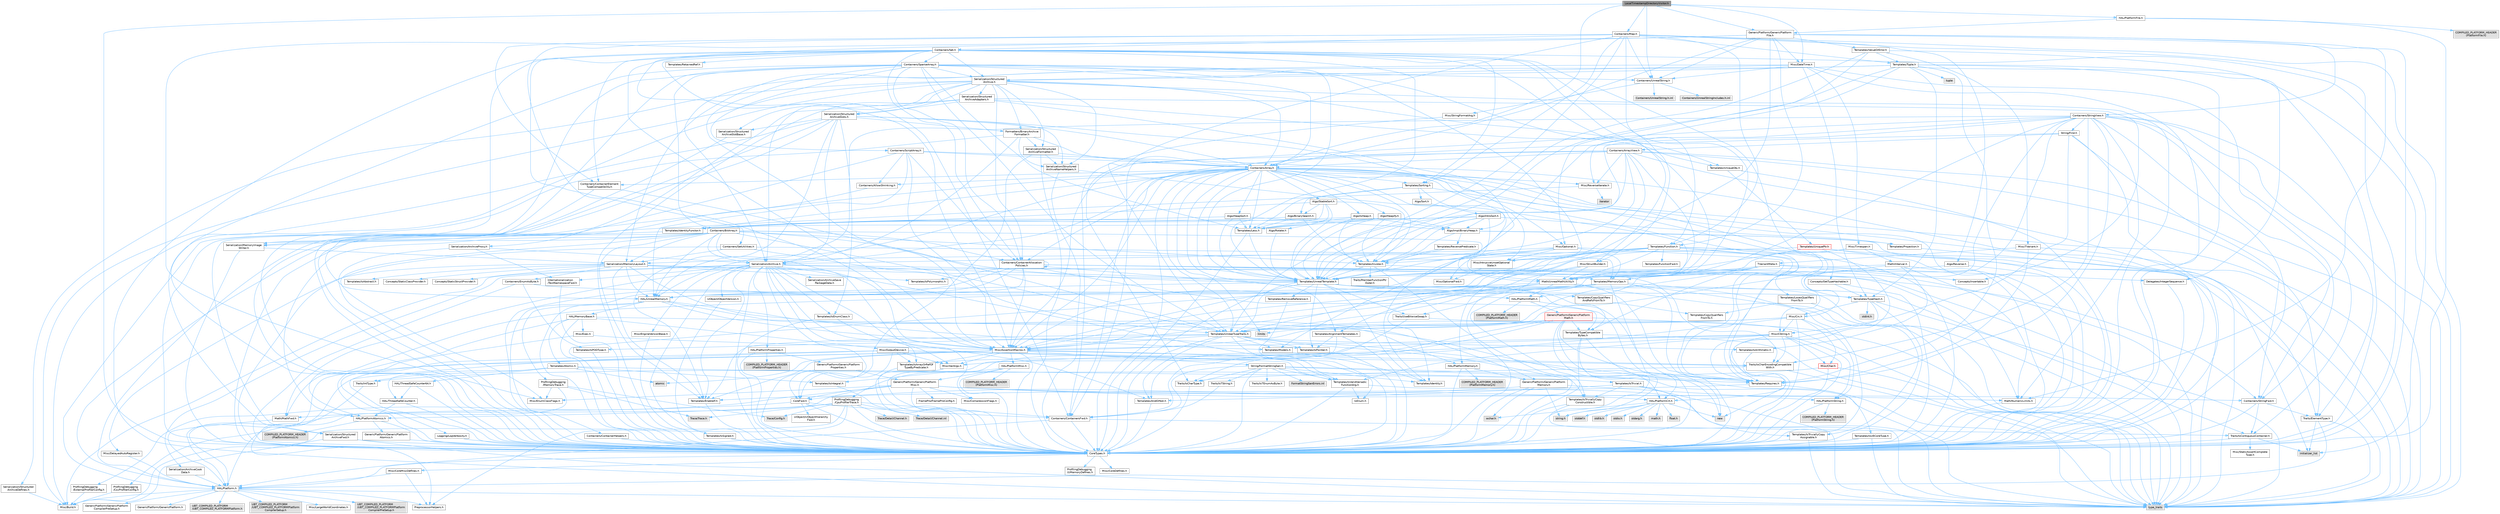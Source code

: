 digraph "LocalTimestampDirectoryVisitor.h"
{
 // INTERACTIVE_SVG=YES
 // LATEX_PDF_SIZE
  bgcolor="transparent";
  edge [fontname=Helvetica,fontsize=10,labelfontname=Helvetica,labelfontsize=10];
  node [fontname=Helvetica,fontsize=10,shape=box,height=0.2,width=0.4];
  Node1 [id="Node000001",label="LocalTimestampDirectoryVisitor.h",height=0.2,width=0.4,color="gray40", fillcolor="grey60", style="filled", fontcolor="black",tooltip=" "];
  Node1 -> Node2 [id="edge1_Node000001_Node000002",color="steelblue1",style="solid",tooltip=" "];
  Node2 [id="Node000002",label="Containers/Array.h",height=0.2,width=0.4,color="grey40", fillcolor="white", style="filled",URL="$df/dd0/Array_8h.html",tooltip=" "];
  Node2 -> Node3 [id="edge2_Node000002_Node000003",color="steelblue1",style="solid",tooltip=" "];
  Node3 [id="Node000003",label="CoreTypes.h",height=0.2,width=0.4,color="grey40", fillcolor="white", style="filled",URL="$dc/dec/CoreTypes_8h.html",tooltip=" "];
  Node3 -> Node4 [id="edge3_Node000003_Node000004",color="steelblue1",style="solid",tooltip=" "];
  Node4 [id="Node000004",label="HAL/Platform.h",height=0.2,width=0.4,color="grey40", fillcolor="white", style="filled",URL="$d9/dd0/Platform_8h.html",tooltip=" "];
  Node4 -> Node5 [id="edge4_Node000004_Node000005",color="steelblue1",style="solid",tooltip=" "];
  Node5 [id="Node000005",label="Misc/Build.h",height=0.2,width=0.4,color="grey40", fillcolor="white", style="filled",URL="$d3/dbb/Build_8h.html",tooltip=" "];
  Node4 -> Node6 [id="edge5_Node000004_Node000006",color="steelblue1",style="solid",tooltip=" "];
  Node6 [id="Node000006",label="Misc/LargeWorldCoordinates.h",height=0.2,width=0.4,color="grey40", fillcolor="white", style="filled",URL="$d2/dcb/LargeWorldCoordinates_8h.html",tooltip=" "];
  Node4 -> Node7 [id="edge6_Node000004_Node000007",color="steelblue1",style="solid",tooltip=" "];
  Node7 [id="Node000007",label="type_traits",height=0.2,width=0.4,color="grey60", fillcolor="#E0E0E0", style="filled",tooltip=" "];
  Node4 -> Node8 [id="edge7_Node000004_Node000008",color="steelblue1",style="solid",tooltip=" "];
  Node8 [id="Node000008",label="PreprocessorHelpers.h",height=0.2,width=0.4,color="grey40", fillcolor="white", style="filled",URL="$db/ddb/PreprocessorHelpers_8h.html",tooltip=" "];
  Node4 -> Node9 [id="edge8_Node000004_Node000009",color="steelblue1",style="solid",tooltip=" "];
  Node9 [id="Node000009",label="UBT_COMPILED_PLATFORM\l/UBT_COMPILED_PLATFORMPlatform\lCompilerPreSetup.h",height=0.2,width=0.4,color="grey60", fillcolor="#E0E0E0", style="filled",tooltip=" "];
  Node4 -> Node10 [id="edge9_Node000004_Node000010",color="steelblue1",style="solid",tooltip=" "];
  Node10 [id="Node000010",label="GenericPlatform/GenericPlatform\lCompilerPreSetup.h",height=0.2,width=0.4,color="grey40", fillcolor="white", style="filled",URL="$d9/dc8/GenericPlatformCompilerPreSetup_8h.html",tooltip=" "];
  Node4 -> Node11 [id="edge10_Node000004_Node000011",color="steelblue1",style="solid",tooltip=" "];
  Node11 [id="Node000011",label="GenericPlatform/GenericPlatform.h",height=0.2,width=0.4,color="grey40", fillcolor="white", style="filled",URL="$d6/d84/GenericPlatform_8h.html",tooltip=" "];
  Node4 -> Node12 [id="edge11_Node000004_Node000012",color="steelblue1",style="solid",tooltip=" "];
  Node12 [id="Node000012",label="UBT_COMPILED_PLATFORM\l/UBT_COMPILED_PLATFORMPlatform.h",height=0.2,width=0.4,color="grey60", fillcolor="#E0E0E0", style="filled",tooltip=" "];
  Node4 -> Node13 [id="edge12_Node000004_Node000013",color="steelblue1",style="solid",tooltip=" "];
  Node13 [id="Node000013",label="UBT_COMPILED_PLATFORM\l/UBT_COMPILED_PLATFORMPlatform\lCompilerSetup.h",height=0.2,width=0.4,color="grey60", fillcolor="#E0E0E0", style="filled",tooltip=" "];
  Node3 -> Node14 [id="edge13_Node000003_Node000014",color="steelblue1",style="solid",tooltip=" "];
  Node14 [id="Node000014",label="ProfilingDebugging\l/UMemoryDefines.h",height=0.2,width=0.4,color="grey40", fillcolor="white", style="filled",URL="$d2/da2/UMemoryDefines_8h.html",tooltip=" "];
  Node3 -> Node15 [id="edge14_Node000003_Node000015",color="steelblue1",style="solid",tooltip=" "];
  Node15 [id="Node000015",label="Misc/CoreMiscDefines.h",height=0.2,width=0.4,color="grey40", fillcolor="white", style="filled",URL="$da/d38/CoreMiscDefines_8h.html",tooltip=" "];
  Node15 -> Node4 [id="edge15_Node000015_Node000004",color="steelblue1",style="solid",tooltip=" "];
  Node15 -> Node8 [id="edge16_Node000015_Node000008",color="steelblue1",style="solid",tooltip=" "];
  Node3 -> Node16 [id="edge17_Node000003_Node000016",color="steelblue1",style="solid",tooltip=" "];
  Node16 [id="Node000016",label="Misc/CoreDefines.h",height=0.2,width=0.4,color="grey40", fillcolor="white", style="filled",URL="$d3/dd2/CoreDefines_8h.html",tooltip=" "];
  Node2 -> Node17 [id="edge18_Node000002_Node000017",color="steelblue1",style="solid",tooltip=" "];
  Node17 [id="Node000017",label="Misc/AssertionMacros.h",height=0.2,width=0.4,color="grey40", fillcolor="white", style="filled",URL="$d0/dfa/AssertionMacros_8h.html",tooltip=" "];
  Node17 -> Node3 [id="edge19_Node000017_Node000003",color="steelblue1",style="solid",tooltip=" "];
  Node17 -> Node4 [id="edge20_Node000017_Node000004",color="steelblue1",style="solid",tooltip=" "];
  Node17 -> Node18 [id="edge21_Node000017_Node000018",color="steelblue1",style="solid",tooltip=" "];
  Node18 [id="Node000018",label="HAL/PlatformMisc.h",height=0.2,width=0.4,color="grey40", fillcolor="white", style="filled",URL="$d0/df5/PlatformMisc_8h.html",tooltip=" "];
  Node18 -> Node3 [id="edge22_Node000018_Node000003",color="steelblue1",style="solid",tooltip=" "];
  Node18 -> Node19 [id="edge23_Node000018_Node000019",color="steelblue1",style="solid",tooltip=" "];
  Node19 [id="Node000019",label="GenericPlatform/GenericPlatform\lMisc.h",height=0.2,width=0.4,color="grey40", fillcolor="white", style="filled",URL="$db/d9a/GenericPlatformMisc_8h.html",tooltip=" "];
  Node19 -> Node20 [id="edge24_Node000019_Node000020",color="steelblue1",style="solid",tooltip=" "];
  Node20 [id="Node000020",label="Containers/StringFwd.h",height=0.2,width=0.4,color="grey40", fillcolor="white", style="filled",URL="$df/d37/StringFwd_8h.html",tooltip=" "];
  Node20 -> Node3 [id="edge25_Node000020_Node000003",color="steelblue1",style="solid",tooltip=" "];
  Node20 -> Node21 [id="edge26_Node000020_Node000021",color="steelblue1",style="solid",tooltip=" "];
  Node21 [id="Node000021",label="Traits/ElementType.h",height=0.2,width=0.4,color="grey40", fillcolor="white", style="filled",URL="$d5/d4f/ElementType_8h.html",tooltip=" "];
  Node21 -> Node4 [id="edge27_Node000021_Node000004",color="steelblue1",style="solid",tooltip=" "];
  Node21 -> Node22 [id="edge28_Node000021_Node000022",color="steelblue1",style="solid",tooltip=" "];
  Node22 [id="Node000022",label="initializer_list",height=0.2,width=0.4,color="grey60", fillcolor="#E0E0E0", style="filled",tooltip=" "];
  Node21 -> Node7 [id="edge29_Node000021_Node000007",color="steelblue1",style="solid",tooltip=" "];
  Node20 -> Node23 [id="edge30_Node000020_Node000023",color="steelblue1",style="solid",tooltip=" "];
  Node23 [id="Node000023",label="Traits/IsContiguousContainer.h",height=0.2,width=0.4,color="grey40", fillcolor="white", style="filled",URL="$d5/d3c/IsContiguousContainer_8h.html",tooltip=" "];
  Node23 -> Node3 [id="edge31_Node000023_Node000003",color="steelblue1",style="solid",tooltip=" "];
  Node23 -> Node24 [id="edge32_Node000023_Node000024",color="steelblue1",style="solid",tooltip=" "];
  Node24 [id="Node000024",label="Misc/StaticAssertComplete\lType.h",height=0.2,width=0.4,color="grey40", fillcolor="white", style="filled",URL="$d5/d4e/StaticAssertCompleteType_8h.html",tooltip=" "];
  Node23 -> Node22 [id="edge33_Node000023_Node000022",color="steelblue1",style="solid",tooltip=" "];
  Node19 -> Node25 [id="edge34_Node000019_Node000025",color="steelblue1",style="solid",tooltip=" "];
  Node25 [id="Node000025",label="CoreFwd.h",height=0.2,width=0.4,color="grey40", fillcolor="white", style="filled",URL="$d1/d1e/CoreFwd_8h.html",tooltip=" "];
  Node25 -> Node3 [id="edge35_Node000025_Node000003",color="steelblue1",style="solid",tooltip=" "];
  Node25 -> Node26 [id="edge36_Node000025_Node000026",color="steelblue1",style="solid",tooltip=" "];
  Node26 [id="Node000026",label="Containers/ContainersFwd.h",height=0.2,width=0.4,color="grey40", fillcolor="white", style="filled",URL="$d4/d0a/ContainersFwd_8h.html",tooltip=" "];
  Node26 -> Node4 [id="edge37_Node000026_Node000004",color="steelblue1",style="solid",tooltip=" "];
  Node26 -> Node3 [id="edge38_Node000026_Node000003",color="steelblue1",style="solid",tooltip=" "];
  Node26 -> Node23 [id="edge39_Node000026_Node000023",color="steelblue1",style="solid",tooltip=" "];
  Node25 -> Node27 [id="edge40_Node000025_Node000027",color="steelblue1",style="solid",tooltip=" "];
  Node27 [id="Node000027",label="Math/MathFwd.h",height=0.2,width=0.4,color="grey40", fillcolor="white", style="filled",URL="$d2/d10/MathFwd_8h.html",tooltip=" "];
  Node27 -> Node4 [id="edge41_Node000027_Node000004",color="steelblue1",style="solid",tooltip=" "];
  Node25 -> Node28 [id="edge42_Node000025_Node000028",color="steelblue1",style="solid",tooltip=" "];
  Node28 [id="Node000028",label="UObject/UObjectHierarchy\lFwd.h",height=0.2,width=0.4,color="grey40", fillcolor="white", style="filled",URL="$d3/d13/UObjectHierarchyFwd_8h.html",tooltip=" "];
  Node19 -> Node3 [id="edge43_Node000019_Node000003",color="steelblue1",style="solid",tooltip=" "];
  Node19 -> Node29 [id="edge44_Node000019_Node000029",color="steelblue1",style="solid",tooltip=" "];
  Node29 [id="Node000029",label="FramePro/FrameProConfig.h",height=0.2,width=0.4,color="grey40", fillcolor="white", style="filled",URL="$d7/d90/FrameProConfig_8h.html",tooltip=" "];
  Node19 -> Node30 [id="edge45_Node000019_Node000030",color="steelblue1",style="solid",tooltip=" "];
  Node30 [id="Node000030",label="HAL/PlatformCrt.h",height=0.2,width=0.4,color="grey40", fillcolor="white", style="filled",URL="$d8/d75/PlatformCrt_8h.html",tooltip=" "];
  Node30 -> Node31 [id="edge46_Node000030_Node000031",color="steelblue1",style="solid",tooltip=" "];
  Node31 [id="Node000031",label="new",height=0.2,width=0.4,color="grey60", fillcolor="#E0E0E0", style="filled",tooltip=" "];
  Node30 -> Node32 [id="edge47_Node000030_Node000032",color="steelblue1",style="solid",tooltip=" "];
  Node32 [id="Node000032",label="wchar.h",height=0.2,width=0.4,color="grey60", fillcolor="#E0E0E0", style="filled",tooltip=" "];
  Node30 -> Node33 [id="edge48_Node000030_Node000033",color="steelblue1",style="solid",tooltip=" "];
  Node33 [id="Node000033",label="stddef.h",height=0.2,width=0.4,color="grey60", fillcolor="#E0E0E0", style="filled",tooltip=" "];
  Node30 -> Node34 [id="edge49_Node000030_Node000034",color="steelblue1",style="solid",tooltip=" "];
  Node34 [id="Node000034",label="stdlib.h",height=0.2,width=0.4,color="grey60", fillcolor="#E0E0E0", style="filled",tooltip=" "];
  Node30 -> Node35 [id="edge50_Node000030_Node000035",color="steelblue1",style="solid",tooltip=" "];
  Node35 [id="Node000035",label="stdio.h",height=0.2,width=0.4,color="grey60", fillcolor="#E0E0E0", style="filled",tooltip=" "];
  Node30 -> Node36 [id="edge51_Node000030_Node000036",color="steelblue1",style="solid",tooltip=" "];
  Node36 [id="Node000036",label="stdarg.h",height=0.2,width=0.4,color="grey60", fillcolor="#E0E0E0", style="filled",tooltip=" "];
  Node30 -> Node37 [id="edge52_Node000030_Node000037",color="steelblue1",style="solid",tooltip=" "];
  Node37 [id="Node000037",label="math.h",height=0.2,width=0.4,color="grey60", fillcolor="#E0E0E0", style="filled",tooltip=" "];
  Node30 -> Node38 [id="edge53_Node000030_Node000038",color="steelblue1",style="solid",tooltip=" "];
  Node38 [id="Node000038",label="float.h",height=0.2,width=0.4,color="grey60", fillcolor="#E0E0E0", style="filled",tooltip=" "];
  Node30 -> Node39 [id="edge54_Node000030_Node000039",color="steelblue1",style="solid",tooltip=" "];
  Node39 [id="Node000039",label="string.h",height=0.2,width=0.4,color="grey60", fillcolor="#E0E0E0", style="filled",tooltip=" "];
  Node19 -> Node40 [id="edge55_Node000019_Node000040",color="steelblue1",style="solid",tooltip=" "];
  Node40 [id="Node000040",label="Math/NumericLimits.h",height=0.2,width=0.4,color="grey40", fillcolor="white", style="filled",URL="$df/d1b/NumericLimits_8h.html",tooltip=" "];
  Node40 -> Node3 [id="edge56_Node000040_Node000003",color="steelblue1",style="solid",tooltip=" "];
  Node19 -> Node41 [id="edge57_Node000019_Node000041",color="steelblue1",style="solid",tooltip=" "];
  Node41 [id="Node000041",label="Misc/CompressionFlags.h",height=0.2,width=0.4,color="grey40", fillcolor="white", style="filled",URL="$d9/d76/CompressionFlags_8h.html",tooltip=" "];
  Node19 -> Node42 [id="edge58_Node000019_Node000042",color="steelblue1",style="solid",tooltip=" "];
  Node42 [id="Node000042",label="Misc/EnumClassFlags.h",height=0.2,width=0.4,color="grey40", fillcolor="white", style="filled",URL="$d8/de7/EnumClassFlags_8h.html",tooltip=" "];
  Node19 -> Node43 [id="edge59_Node000019_Node000043",color="steelblue1",style="solid",tooltip=" "];
  Node43 [id="Node000043",label="ProfilingDebugging\l/CsvProfilerConfig.h",height=0.2,width=0.4,color="grey40", fillcolor="white", style="filled",URL="$d3/d88/CsvProfilerConfig_8h.html",tooltip=" "];
  Node43 -> Node5 [id="edge60_Node000043_Node000005",color="steelblue1",style="solid",tooltip=" "];
  Node19 -> Node44 [id="edge61_Node000019_Node000044",color="steelblue1",style="solid",tooltip=" "];
  Node44 [id="Node000044",label="ProfilingDebugging\l/ExternalProfilerConfig.h",height=0.2,width=0.4,color="grey40", fillcolor="white", style="filled",URL="$d3/dbb/ExternalProfilerConfig_8h.html",tooltip=" "];
  Node44 -> Node5 [id="edge62_Node000044_Node000005",color="steelblue1",style="solid",tooltip=" "];
  Node18 -> Node45 [id="edge63_Node000018_Node000045",color="steelblue1",style="solid",tooltip=" "];
  Node45 [id="Node000045",label="COMPILED_PLATFORM_HEADER\l(PlatformMisc.h)",height=0.2,width=0.4,color="grey60", fillcolor="#E0E0E0", style="filled",tooltip=" "];
  Node18 -> Node46 [id="edge64_Node000018_Node000046",color="steelblue1",style="solid",tooltip=" "];
  Node46 [id="Node000046",label="ProfilingDebugging\l/CpuProfilerTrace.h",height=0.2,width=0.4,color="grey40", fillcolor="white", style="filled",URL="$da/dcb/CpuProfilerTrace_8h.html",tooltip=" "];
  Node46 -> Node3 [id="edge65_Node000046_Node000003",color="steelblue1",style="solid",tooltip=" "];
  Node46 -> Node26 [id="edge66_Node000046_Node000026",color="steelblue1",style="solid",tooltip=" "];
  Node46 -> Node47 [id="edge67_Node000046_Node000047",color="steelblue1",style="solid",tooltip=" "];
  Node47 [id="Node000047",label="HAL/PlatformAtomics.h",height=0.2,width=0.4,color="grey40", fillcolor="white", style="filled",URL="$d3/d36/PlatformAtomics_8h.html",tooltip=" "];
  Node47 -> Node3 [id="edge68_Node000047_Node000003",color="steelblue1",style="solid",tooltip=" "];
  Node47 -> Node48 [id="edge69_Node000047_Node000048",color="steelblue1",style="solid",tooltip=" "];
  Node48 [id="Node000048",label="GenericPlatform/GenericPlatform\lAtomics.h",height=0.2,width=0.4,color="grey40", fillcolor="white", style="filled",URL="$da/d72/GenericPlatformAtomics_8h.html",tooltip=" "];
  Node48 -> Node3 [id="edge70_Node000048_Node000003",color="steelblue1",style="solid",tooltip=" "];
  Node47 -> Node49 [id="edge71_Node000047_Node000049",color="steelblue1",style="solid",tooltip=" "];
  Node49 [id="Node000049",label="COMPILED_PLATFORM_HEADER\l(PlatformAtomics.h)",height=0.2,width=0.4,color="grey60", fillcolor="#E0E0E0", style="filled",tooltip=" "];
  Node46 -> Node8 [id="edge72_Node000046_Node000008",color="steelblue1",style="solid",tooltip=" "];
  Node46 -> Node5 [id="edge73_Node000046_Node000005",color="steelblue1",style="solid",tooltip=" "];
  Node46 -> Node50 [id="edge74_Node000046_Node000050",color="steelblue1",style="solid",tooltip=" "];
  Node50 [id="Node000050",label="Trace/Config.h",height=0.2,width=0.4,color="grey60", fillcolor="#E0E0E0", style="filled",tooltip=" "];
  Node46 -> Node51 [id="edge75_Node000046_Node000051",color="steelblue1",style="solid",tooltip=" "];
  Node51 [id="Node000051",label="Trace/Detail/Channel.h",height=0.2,width=0.4,color="grey60", fillcolor="#E0E0E0", style="filled",tooltip=" "];
  Node46 -> Node52 [id="edge76_Node000046_Node000052",color="steelblue1",style="solid",tooltip=" "];
  Node52 [id="Node000052",label="Trace/Detail/Channel.inl",height=0.2,width=0.4,color="grey60", fillcolor="#E0E0E0", style="filled",tooltip=" "];
  Node46 -> Node53 [id="edge77_Node000046_Node000053",color="steelblue1",style="solid",tooltip=" "];
  Node53 [id="Node000053",label="Trace/Trace.h",height=0.2,width=0.4,color="grey60", fillcolor="#E0E0E0", style="filled",tooltip=" "];
  Node17 -> Node8 [id="edge78_Node000017_Node000008",color="steelblue1",style="solid",tooltip=" "];
  Node17 -> Node54 [id="edge79_Node000017_Node000054",color="steelblue1",style="solid",tooltip=" "];
  Node54 [id="Node000054",label="Templates/EnableIf.h",height=0.2,width=0.4,color="grey40", fillcolor="white", style="filled",URL="$d7/d60/EnableIf_8h.html",tooltip=" "];
  Node54 -> Node3 [id="edge80_Node000054_Node000003",color="steelblue1",style="solid",tooltip=" "];
  Node17 -> Node55 [id="edge81_Node000017_Node000055",color="steelblue1",style="solid",tooltip=" "];
  Node55 [id="Node000055",label="Templates/IsArrayOrRefOf\lTypeByPredicate.h",height=0.2,width=0.4,color="grey40", fillcolor="white", style="filled",URL="$d6/da1/IsArrayOrRefOfTypeByPredicate_8h.html",tooltip=" "];
  Node55 -> Node3 [id="edge82_Node000055_Node000003",color="steelblue1",style="solid",tooltip=" "];
  Node17 -> Node56 [id="edge83_Node000017_Node000056",color="steelblue1",style="solid",tooltip=" "];
  Node56 [id="Node000056",label="Templates/IsValidVariadic\lFunctionArg.h",height=0.2,width=0.4,color="grey40", fillcolor="white", style="filled",URL="$d0/dc8/IsValidVariadicFunctionArg_8h.html",tooltip=" "];
  Node56 -> Node3 [id="edge84_Node000056_Node000003",color="steelblue1",style="solid",tooltip=" "];
  Node56 -> Node57 [id="edge85_Node000056_Node000057",color="steelblue1",style="solid",tooltip=" "];
  Node57 [id="Node000057",label="IsEnum.h",height=0.2,width=0.4,color="grey40", fillcolor="white", style="filled",URL="$d4/de5/IsEnum_8h.html",tooltip=" "];
  Node56 -> Node7 [id="edge86_Node000056_Node000007",color="steelblue1",style="solid",tooltip=" "];
  Node17 -> Node58 [id="edge87_Node000017_Node000058",color="steelblue1",style="solid",tooltip=" "];
  Node58 [id="Node000058",label="Traits/IsCharEncodingCompatible\lWith.h",height=0.2,width=0.4,color="grey40", fillcolor="white", style="filled",URL="$df/dd1/IsCharEncodingCompatibleWith_8h.html",tooltip=" "];
  Node58 -> Node7 [id="edge88_Node000058_Node000007",color="steelblue1",style="solid",tooltip=" "];
  Node58 -> Node59 [id="edge89_Node000058_Node000059",color="steelblue1",style="solid",tooltip=" "];
  Node59 [id="Node000059",label="Traits/IsCharType.h",height=0.2,width=0.4,color="grey40", fillcolor="white", style="filled",URL="$db/d51/IsCharType_8h.html",tooltip=" "];
  Node59 -> Node3 [id="edge90_Node000059_Node000003",color="steelblue1",style="solid",tooltip=" "];
  Node17 -> Node60 [id="edge91_Node000017_Node000060",color="steelblue1",style="solid",tooltip=" "];
  Node60 [id="Node000060",label="Misc/VarArgs.h",height=0.2,width=0.4,color="grey40", fillcolor="white", style="filled",URL="$d5/d6f/VarArgs_8h.html",tooltip=" "];
  Node60 -> Node3 [id="edge92_Node000060_Node000003",color="steelblue1",style="solid",tooltip=" "];
  Node17 -> Node61 [id="edge93_Node000017_Node000061",color="steelblue1",style="solid",tooltip=" "];
  Node61 [id="Node000061",label="String/FormatStringSan.h",height=0.2,width=0.4,color="grey40", fillcolor="white", style="filled",URL="$d3/d8b/FormatStringSan_8h.html",tooltip=" "];
  Node61 -> Node7 [id="edge94_Node000061_Node000007",color="steelblue1",style="solid",tooltip=" "];
  Node61 -> Node3 [id="edge95_Node000061_Node000003",color="steelblue1",style="solid",tooltip=" "];
  Node61 -> Node62 [id="edge96_Node000061_Node000062",color="steelblue1",style="solid",tooltip=" "];
  Node62 [id="Node000062",label="Templates/Requires.h",height=0.2,width=0.4,color="grey40", fillcolor="white", style="filled",URL="$dc/d96/Requires_8h.html",tooltip=" "];
  Node62 -> Node54 [id="edge97_Node000062_Node000054",color="steelblue1",style="solid",tooltip=" "];
  Node62 -> Node7 [id="edge98_Node000062_Node000007",color="steelblue1",style="solid",tooltip=" "];
  Node61 -> Node63 [id="edge99_Node000061_Node000063",color="steelblue1",style="solid",tooltip=" "];
  Node63 [id="Node000063",label="Templates/Identity.h",height=0.2,width=0.4,color="grey40", fillcolor="white", style="filled",URL="$d0/dd5/Identity_8h.html",tooltip=" "];
  Node61 -> Node56 [id="edge100_Node000061_Node000056",color="steelblue1",style="solid",tooltip=" "];
  Node61 -> Node59 [id="edge101_Node000061_Node000059",color="steelblue1",style="solid",tooltip=" "];
  Node61 -> Node64 [id="edge102_Node000061_Node000064",color="steelblue1",style="solid",tooltip=" "];
  Node64 [id="Node000064",label="Traits/IsTEnumAsByte.h",height=0.2,width=0.4,color="grey40", fillcolor="white", style="filled",URL="$d1/de6/IsTEnumAsByte_8h.html",tooltip=" "];
  Node61 -> Node65 [id="edge103_Node000061_Node000065",color="steelblue1",style="solid",tooltip=" "];
  Node65 [id="Node000065",label="Traits/IsTString.h",height=0.2,width=0.4,color="grey40", fillcolor="white", style="filled",URL="$d0/df8/IsTString_8h.html",tooltip=" "];
  Node65 -> Node26 [id="edge104_Node000065_Node000026",color="steelblue1",style="solid",tooltip=" "];
  Node61 -> Node26 [id="edge105_Node000061_Node000026",color="steelblue1",style="solid",tooltip=" "];
  Node61 -> Node66 [id="edge106_Node000061_Node000066",color="steelblue1",style="solid",tooltip=" "];
  Node66 [id="Node000066",label="FormatStringSanErrors.inl",height=0.2,width=0.4,color="grey60", fillcolor="#E0E0E0", style="filled",tooltip=" "];
  Node17 -> Node67 [id="edge107_Node000017_Node000067",color="steelblue1",style="solid",tooltip=" "];
  Node67 [id="Node000067",label="atomic",height=0.2,width=0.4,color="grey60", fillcolor="#E0E0E0", style="filled",tooltip=" "];
  Node2 -> Node68 [id="edge108_Node000002_Node000068",color="steelblue1",style="solid",tooltip=" "];
  Node68 [id="Node000068",label="Misc/IntrusiveUnsetOptional\lState.h",height=0.2,width=0.4,color="grey40", fillcolor="white", style="filled",URL="$d2/d0a/IntrusiveUnsetOptionalState_8h.html",tooltip=" "];
  Node68 -> Node69 [id="edge109_Node000068_Node000069",color="steelblue1",style="solid",tooltip=" "];
  Node69 [id="Node000069",label="Misc/OptionalFwd.h",height=0.2,width=0.4,color="grey40", fillcolor="white", style="filled",URL="$dc/d50/OptionalFwd_8h.html",tooltip=" "];
  Node2 -> Node70 [id="edge110_Node000002_Node000070",color="steelblue1",style="solid",tooltip=" "];
  Node70 [id="Node000070",label="Misc/ReverseIterate.h",height=0.2,width=0.4,color="grey40", fillcolor="white", style="filled",URL="$db/de3/ReverseIterate_8h.html",tooltip=" "];
  Node70 -> Node4 [id="edge111_Node000070_Node000004",color="steelblue1",style="solid",tooltip=" "];
  Node70 -> Node71 [id="edge112_Node000070_Node000071",color="steelblue1",style="solid",tooltip=" "];
  Node71 [id="Node000071",label="iterator",height=0.2,width=0.4,color="grey60", fillcolor="#E0E0E0", style="filled",tooltip=" "];
  Node2 -> Node72 [id="edge113_Node000002_Node000072",color="steelblue1",style="solid",tooltip=" "];
  Node72 [id="Node000072",label="HAL/UnrealMemory.h",height=0.2,width=0.4,color="grey40", fillcolor="white", style="filled",URL="$d9/d96/UnrealMemory_8h.html",tooltip=" "];
  Node72 -> Node3 [id="edge114_Node000072_Node000003",color="steelblue1",style="solid",tooltip=" "];
  Node72 -> Node73 [id="edge115_Node000072_Node000073",color="steelblue1",style="solid",tooltip=" "];
  Node73 [id="Node000073",label="GenericPlatform/GenericPlatform\lMemory.h",height=0.2,width=0.4,color="grey40", fillcolor="white", style="filled",URL="$dd/d22/GenericPlatformMemory_8h.html",tooltip=" "];
  Node73 -> Node25 [id="edge116_Node000073_Node000025",color="steelblue1",style="solid",tooltip=" "];
  Node73 -> Node3 [id="edge117_Node000073_Node000003",color="steelblue1",style="solid",tooltip=" "];
  Node73 -> Node74 [id="edge118_Node000073_Node000074",color="steelblue1",style="solid",tooltip=" "];
  Node74 [id="Node000074",label="HAL/PlatformString.h",height=0.2,width=0.4,color="grey40", fillcolor="white", style="filled",URL="$db/db5/PlatformString_8h.html",tooltip=" "];
  Node74 -> Node3 [id="edge119_Node000074_Node000003",color="steelblue1",style="solid",tooltip=" "];
  Node74 -> Node75 [id="edge120_Node000074_Node000075",color="steelblue1",style="solid",tooltip=" "];
  Node75 [id="Node000075",label="COMPILED_PLATFORM_HEADER\l(PlatformString.h)",height=0.2,width=0.4,color="grey60", fillcolor="#E0E0E0", style="filled",tooltip=" "];
  Node73 -> Node39 [id="edge121_Node000073_Node000039",color="steelblue1",style="solid",tooltip=" "];
  Node73 -> Node32 [id="edge122_Node000073_Node000032",color="steelblue1",style="solid",tooltip=" "];
  Node72 -> Node76 [id="edge123_Node000072_Node000076",color="steelblue1",style="solid",tooltip=" "];
  Node76 [id="Node000076",label="HAL/MemoryBase.h",height=0.2,width=0.4,color="grey40", fillcolor="white", style="filled",URL="$d6/d9f/MemoryBase_8h.html",tooltip=" "];
  Node76 -> Node3 [id="edge124_Node000076_Node000003",color="steelblue1",style="solid",tooltip=" "];
  Node76 -> Node47 [id="edge125_Node000076_Node000047",color="steelblue1",style="solid",tooltip=" "];
  Node76 -> Node30 [id="edge126_Node000076_Node000030",color="steelblue1",style="solid",tooltip=" "];
  Node76 -> Node77 [id="edge127_Node000076_Node000077",color="steelblue1",style="solid",tooltip=" "];
  Node77 [id="Node000077",label="Misc/Exec.h",height=0.2,width=0.4,color="grey40", fillcolor="white", style="filled",URL="$de/ddb/Exec_8h.html",tooltip=" "];
  Node77 -> Node3 [id="edge128_Node000077_Node000003",color="steelblue1",style="solid",tooltip=" "];
  Node77 -> Node17 [id="edge129_Node000077_Node000017",color="steelblue1",style="solid",tooltip=" "];
  Node76 -> Node78 [id="edge130_Node000076_Node000078",color="steelblue1",style="solid",tooltip=" "];
  Node78 [id="Node000078",label="Misc/OutputDevice.h",height=0.2,width=0.4,color="grey40", fillcolor="white", style="filled",URL="$d7/d32/OutputDevice_8h.html",tooltip=" "];
  Node78 -> Node25 [id="edge131_Node000078_Node000025",color="steelblue1",style="solid",tooltip=" "];
  Node78 -> Node3 [id="edge132_Node000078_Node000003",color="steelblue1",style="solid",tooltip=" "];
  Node78 -> Node79 [id="edge133_Node000078_Node000079",color="steelblue1",style="solid",tooltip=" "];
  Node79 [id="Node000079",label="Logging/LogVerbosity.h",height=0.2,width=0.4,color="grey40", fillcolor="white", style="filled",URL="$d2/d8f/LogVerbosity_8h.html",tooltip=" "];
  Node79 -> Node3 [id="edge134_Node000079_Node000003",color="steelblue1",style="solid",tooltip=" "];
  Node78 -> Node60 [id="edge135_Node000078_Node000060",color="steelblue1",style="solid",tooltip=" "];
  Node78 -> Node55 [id="edge136_Node000078_Node000055",color="steelblue1",style="solid",tooltip=" "];
  Node78 -> Node56 [id="edge137_Node000078_Node000056",color="steelblue1",style="solid",tooltip=" "];
  Node78 -> Node58 [id="edge138_Node000078_Node000058",color="steelblue1",style="solid",tooltip=" "];
  Node76 -> Node80 [id="edge139_Node000076_Node000080",color="steelblue1",style="solid",tooltip=" "];
  Node80 [id="Node000080",label="Templates/Atomic.h",height=0.2,width=0.4,color="grey40", fillcolor="white", style="filled",URL="$d3/d91/Atomic_8h.html",tooltip=" "];
  Node80 -> Node81 [id="edge140_Node000080_Node000081",color="steelblue1",style="solid",tooltip=" "];
  Node81 [id="Node000081",label="HAL/ThreadSafeCounter.h",height=0.2,width=0.4,color="grey40", fillcolor="white", style="filled",URL="$dc/dc9/ThreadSafeCounter_8h.html",tooltip=" "];
  Node81 -> Node3 [id="edge141_Node000081_Node000003",color="steelblue1",style="solid",tooltip=" "];
  Node81 -> Node47 [id="edge142_Node000081_Node000047",color="steelblue1",style="solid",tooltip=" "];
  Node80 -> Node82 [id="edge143_Node000080_Node000082",color="steelblue1",style="solid",tooltip=" "];
  Node82 [id="Node000082",label="HAL/ThreadSafeCounter64.h",height=0.2,width=0.4,color="grey40", fillcolor="white", style="filled",URL="$d0/d12/ThreadSafeCounter64_8h.html",tooltip=" "];
  Node82 -> Node3 [id="edge144_Node000082_Node000003",color="steelblue1",style="solid",tooltip=" "];
  Node82 -> Node81 [id="edge145_Node000082_Node000081",color="steelblue1",style="solid",tooltip=" "];
  Node80 -> Node83 [id="edge146_Node000080_Node000083",color="steelblue1",style="solid",tooltip=" "];
  Node83 [id="Node000083",label="Templates/IsIntegral.h",height=0.2,width=0.4,color="grey40", fillcolor="white", style="filled",URL="$da/d64/IsIntegral_8h.html",tooltip=" "];
  Node83 -> Node3 [id="edge147_Node000083_Node000003",color="steelblue1",style="solid",tooltip=" "];
  Node80 -> Node84 [id="edge148_Node000080_Node000084",color="steelblue1",style="solid",tooltip=" "];
  Node84 [id="Node000084",label="Templates/IsTrivial.h",height=0.2,width=0.4,color="grey40", fillcolor="white", style="filled",URL="$da/d4c/IsTrivial_8h.html",tooltip=" "];
  Node84 -> Node85 [id="edge149_Node000084_Node000085",color="steelblue1",style="solid",tooltip=" "];
  Node85 [id="Node000085",label="Templates/AndOrNot.h",height=0.2,width=0.4,color="grey40", fillcolor="white", style="filled",URL="$db/d0a/AndOrNot_8h.html",tooltip=" "];
  Node85 -> Node3 [id="edge150_Node000085_Node000003",color="steelblue1",style="solid",tooltip=" "];
  Node84 -> Node86 [id="edge151_Node000084_Node000086",color="steelblue1",style="solid",tooltip=" "];
  Node86 [id="Node000086",label="Templates/IsTriviallyCopy\lConstructible.h",height=0.2,width=0.4,color="grey40", fillcolor="white", style="filled",URL="$d3/d78/IsTriviallyCopyConstructible_8h.html",tooltip=" "];
  Node86 -> Node3 [id="edge152_Node000086_Node000003",color="steelblue1",style="solid",tooltip=" "];
  Node86 -> Node7 [id="edge153_Node000086_Node000007",color="steelblue1",style="solid",tooltip=" "];
  Node84 -> Node87 [id="edge154_Node000084_Node000087",color="steelblue1",style="solid",tooltip=" "];
  Node87 [id="Node000087",label="Templates/IsTriviallyCopy\lAssignable.h",height=0.2,width=0.4,color="grey40", fillcolor="white", style="filled",URL="$d2/df2/IsTriviallyCopyAssignable_8h.html",tooltip=" "];
  Node87 -> Node3 [id="edge155_Node000087_Node000003",color="steelblue1",style="solid",tooltip=" "];
  Node87 -> Node7 [id="edge156_Node000087_Node000007",color="steelblue1",style="solid",tooltip=" "];
  Node84 -> Node7 [id="edge157_Node000084_Node000007",color="steelblue1",style="solid",tooltip=" "];
  Node80 -> Node88 [id="edge158_Node000080_Node000088",color="steelblue1",style="solid",tooltip=" "];
  Node88 [id="Node000088",label="Traits/IntType.h",height=0.2,width=0.4,color="grey40", fillcolor="white", style="filled",URL="$d7/deb/IntType_8h.html",tooltip=" "];
  Node88 -> Node4 [id="edge159_Node000088_Node000004",color="steelblue1",style="solid",tooltip=" "];
  Node80 -> Node67 [id="edge160_Node000080_Node000067",color="steelblue1",style="solid",tooltip=" "];
  Node72 -> Node89 [id="edge161_Node000072_Node000089",color="steelblue1",style="solid",tooltip=" "];
  Node89 [id="Node000089",label="HAL/PlatformMemory.h",height=0.2,width=0.4,color="grey40", fillcolor="white", style="filled",URL="$de/d68/PlatformMemory_8h.html",tooltip=" "];
  Node89 -> Node3 [id="edge162_Node000089_Node000003",color="steelblue1",style="solid",tooltip=" "];
  Node89 -> Node73 [id="edge163_Node000089_Node000073",color="steelblue1",style="solid",tooltip=" "];
  Node89 -> Node90 [id="edge164_Node000089_Node000090",color="steelblue1",style="solid",tooltip=" "];
  Node90 [id="Node000090",label="COMPILED_PLATFORM_HEADER\l(PlatformMemory.h)",height=0.2,width=0.4,color="grey60", fillcolor="#E0E0E0", style="filled",tooltip=" "];
  Node72 -> Node91 [id="edge165_Node000072_Node000091",color="steelblue1",style="solid",tooltip=" "];
  Node91 [id="Node000091",label="ProfilingDebugging\l/MemoryTrace.h",height=0.2,width=0.4,color="grey40", fillcolor="white", style="filled",URL="$da/dd7/MemoryTrace_8h.html",tooltip=" "];
  Node91 -> Node4 [id="edge166_Node000091_Node000004",color="steelblue1",style="solid",tooltip=" "];
  Node91 -> Node42 [id="edge167_Node000091_Node000042",color="steelblue1",style="solid",tooltip=" "];
  Node91 -> Node50 [id="edge168_Node000091_Node000050",color="steelblue1",style="solid",tooltip=" "];
  Node91 -> Node53 [id="edge169_Node000091_Node000053",color="steelblue1",style="solid",tooltip=" "];
  Node72 -> Node92 [id="edge170_Node000072_Node000092",color="steelblue1",style="solid",tooltip=" "];
  Node92 [id="Node000092",label="Templates/IsPointer.h",height=0.2,width=0.4,color="grey40", fillcolor="white", style="filled",URL="$d7/d05/IsPointer_8h.html",tooltip=" "];
  Node92 -> Node3 [id="edge171_Node000092_Node000003",color="steelblue1",style="solid",tooltip=" "];
  Node2 -> Node93 [id="edge172_Node000002_Node000093",color="steelblue1",style="solid",tooltip=" "];
  Node93 [id="Node000093",label="Templates/UnrealTypeTraits.h",height=0.2,width=0.4,color="grey40", fillcolor="white", style="filled",URL="$d2/d2d/UnrealTypeTraits_8h.html",tooltip=" "];
  Node93 -> Node3 [id="edge173_Node000093_Node000003",color="steelblue1",style="solid",tooltip=" "];
  Node93 -> Node92 [id="edge174_Node000093_Node000092",color="steelblue1",style="solid",tooltip=" "];
  Node93 -> Node17 [id="edge175_Node000093_Node000017",color="steelblue1",style="solid",tooltip=" "];
  Node93 -> Node85 [id="edge176_Node000093_Node000085",color="steelblue1",style="solid",tooltip=" "];
  Node93 -> Node54 [id="edge177_Node000093_Node000054",color="steelblue1",style="solid",tooltip=" "];
  Node93 -> Node94 [id="edge178_Node000093_Node000094",color="steelblue1",style="solid",tooltip=" "];
  Node94 [id="Node000094",label="Templates/IsArithmetic.h",height=0.2,width=0.4,color="grey40", fillcolor="white", style="filled",URL="$d2/d5d/IsArithmetic_8h.html",tooltip=" "];
  Node94 -> Node3 [id="edge179_Node000094_Node000003",color="steelblue1",style="solid",tooltip=" "];
  Node93 -> Node57 [id="edge180_Node000093_Node000057",color="steelblue1",style="solid",tooltip=" "];
  Node93 -> Node95 [id="edge181_Node000093_Node000095",color="steelblue1",style="solid",tooltip=" "];
  Node95 [id="Node000095",label="Templates/Models.h",height=0.2,width=0.4,color="grey40", fillcolor="white", style="filled",URL="$d3/d0c/Models_8h.html",tooltip=" "];
  Node95 -> Node63 [id="edge182_Node000095_Node000063",color="steelblue1",style="solid",tooltip=" "];
  Node93 -> Node96 [id="edge183_Node000093_Node000096",color="steelblue1",style="solid",tooltip=" "];
  Node96 [id="Node000096",label="Templates/IsPODType.h",height=0.2,width=0.4,color="grey40", fillcolor="white", style="filled",URL="$d7/db1/IsPODType_8h.html",tooltip=" "];
  Node96 -> Node3 [id="edge184_Node000096_Node000003",color="steelblue1",style="solid",tooltip=" "];
  Node93 -> Node97 [id="edge185_Node000093_Node000097",color="steelblue1",style="solid",tooltip=" "];
  Node97 [id="Node000097",label="Templates/IsUECoreType.h",height=0.2,width=0.4,color="grey40", fillcolor="white", style="filled",URL="$d1/db8/IsUECoreType_8h.html",tooltip=" "];
  Node97 -> Node3 [id="edge186_Node000097_Node000003",color="steelblue1",style="solid",tooltip=" "];
  Node97 -> Node7 [id="edge187_Node000097_Node000007",color="steelblue1",style="solid",tooltip=" "];
  Node93 -> Node86 [id="edge188_Node000093_Node000086",color="steelblue1",style="solid",tooltip=" "];
  Node2 -> Node98 [id="edge189_Node000002_Node000098",color="steelblue1",style="solid",tooltip=" "];
  Node98 [id="Node000098",label="Templates/UnrealTemplate.h",height=0.2,width=0.4,color="grey40", fillcolor="white", style="filled",URL="$d4/d24/UnrealTemplate_8h.html",tooltip=" "];
  Node98 -> Node3 [id="edge190_Node000098_Node000003",color="steelblue1",style="solid",tooltip=" "];
  Node98 -> Node92 [id="edge191_Node000098_Node000092",color="steelblue1",style="solid",tooltip=" "];
  Node98 -> Node72 [id="edge192_Node000098_Node000072",color="steelblue1",style="solid",tooltip=" "];
  Node98 -> Node99 [id="edge193_Node000098_Node000099",color="steelblue1",style="solid",tooltip=" "];
  Node99 [id="Node000099",label="Templates/CopyQualifiers\lAndRefsFromTo.h",height=0.2,width=0.4,color="grey40", fillcolor="white", style="filled",URL="$d3/db3/CopyQualifiersAndRefsFromTo_8h.html",tooltip=" "];
  Node99 -> Node100 [id="edge194_Node000099_Node000100",color="steelblue1",style="solid",tooltip=" "];
  Node100 [id="Node000100",label="Templates/CopyQualifiers\lFromTo.h",height=0.2,width=0.4,color="grey40", fillcolor="white", style="filled",URL="$d5/db4/CopyQualifiersFromTo_8h.html",tooltip=" "];
  Node98 -> Node93 [id="edge195_Node000098_Node000093",color="steelblue1",style="solid",tooltip=" "];
  Node98 -> Node101 [id="edge196_Node000098_Node000101",color="steelblue1",style="solid",tooltip=" "];
  Node101 [id="Node000101",label="Templates/RemoveReference.h",height=0.2,width=0.4,color="grey40", fillcolor="white", style="filled",URL="$da/dbe/RemoveReference_8h.html",tooltip=" "];
  Node101 -> Node3 [id="edge197_Node000101_Node000003",color="steelblue1",style="solid",tooltip=" "];
  Node98 -> Node62 [id="edge198_Node000098_Node000062",color="steelblue1",style="solid",tooltip=" "];
  Node98 -> Node102 [id="edge199_Node000098_Node000102",color="steelblue1",style="solid",tooltip=" "];
  Node102 [id="Node000102",label="Templates/TypeCompatible\lBytes.h",height=0.2,width=0.4,color="grey40", fillcolor="white", style="filled",URL="$df/d0a/TypeCompatibleBytes_8h.html",tooltip=" "];
  Node102 -> Node3 [id="edge200_Node000102_Node000003",color="steelblue1",style="solid",tooltip=" "];
  Node102 -> Node39 [id="edge201_Node000102_Node000039",color="steelblue1",style="solid",tooltip=" "];
  Node102 -> Node31 [id="edge202_Node000102_Node000031",color="steelblue1",style="solid",tooltip=" "];
  Node102 -> Node7 [id="edge203_Node000102_Node000007",color="steelblue1",style="solid",tooltip=" "];
  Node98 -> Node63 [id="edge204_Node000098_Node000063",color="steelblue1",style="solid",tooltip=" "];
  Node98 -> Node23 [id="edge205_Node000098_Node000023",color="steelblue1",style="solid",tooltip=" "];
  Node98 -> Node103 [id="edge206_Node000098_Node000103",color="steelblue1",style="solid",tooltip=" "];
  Node103 [id="Node000103",label="Traits/UseBitwiseSwap.h",height=0.2,width=0.4,color="grey40", fillcolor="white", style="filled",URL="$db/df3/UseBitwiseSwap_8h.html",tooltip=" "];
  Node103 -> Node3 [id="edge207_Node000103_Node000003",color="steelblue1",style="solid",tooltip=" "];
  Node103 -> Node7 [id="edge208_Node000103_Node000007",color="steelblue1",style="solid",tooltip=" "];
  Node98 -> Node7 [id="edge209_Node000098_Node000007",color="steelblue1",style="solid",tooltip=" "];
  Node2 -> Node104 [id="edge210_Node000002_Node000104",color="steelblue1",style="solid",tooltip=" "];
  Node104 [id="Node000104",label="Containers/AllowShrinking.h",height=0.2,width=0.4,color="grey40", fillcolor="white", style="filled",URL="$d7/d1a/AllowShrinking_8h.html",tooltip=" "];
  Node104 -> Node3 [id="edge211_Node000104_Node000003",color="steelblue1",style="solid",tooltip=" "];
  Node2 -> Node105 [id="edge212_Node000002_Node000105",color="steelblue1",style="solid",tooltip=" "];
  Node105 [id="Node000105",label="Containers/ContainerAllocation\lPolicies.h",height=0.2,width=0.4,color="grey40", fillcolor="white", style="filled",URL="$d7/dff/ContainerAllocationPolicies_8h.html",tooltip=" "];
  Node105 -> Node3 [id="edge213_Node000105_Node000003",color="steelblue1",style="solid",tooltip=" "];
  Node105 -> Node106 [id="edge214_Node000105_Node000106",color="steelblue1",style="solid",tooltip=" "];
  Node106 [id="Node000106",label="Containers/ContainerHelpers.h",height=0.2,width=0.4,color="grey40", fillcolor="white", style="filled",URL="$d7/d33/ContainerHelpers_8h.html",tooltip=" "];
  Node106 -> Node3 [id="edge215_Node000106_Node000003",color="steelblue1",style="solid",tooltip=" "];
  Node105 -> Node105 [id="edge216_Node000105_Node000105",color="steelblue1",style="solid",tooltip=" "];
  Node105 -> Node107 [id="edge217_Node000105_Node000107",color="steelblue1",style="solid",tooltip=" "];
  Node107 [id="Node000107",label="HAL/PlatformMath.h",height=0.2,width=0.4,color="grey40", fillcolor="white", style="filled",URL="$dc/d53/PlatformMath_8h.html",tooltip=" "];
  Node107 -> Node3 [id="edge218_Node000107_Node000003",color="steelblue1",style="solid",tooltip=" "];
  Node107 -> Node108 [id="edge219_Node000107_Node000108",color="steelblue1",style="solid",tooltip=" "];
  Node108 [id="Node000108",label="GenericPlatform/GenericPlatform\lMath.h",height=0.2,width=0.4,color="red", fillcolor="#FFF0F0", style="filled",URL="$d5/d79/GenericPlatformMath_8h.html",tooltip=" "];
  Node108 -> Node3 [id="edge220_Node000108_Node000003",color="steelblue1",style="solid",tooltip=" "];
  Node108 -> Node26 [id="edge221_Node000108_Node000026",color="steelblue1",style="solid",tooltip=" "];
  Node108 -> Node30 [id="edge222_Node000108_Node000030",color="steelblue1",style="solid",tooltip=" "];
  Node108 -> Node85 [id="edge223_Node000108_Node000085",color="steelblue1",style="solid",tooltip=" "];
  Node108 -> Node93 [id="edge224_Node000108_Node000093",color="steelblue1",style="solid",tooltip=" "];
  Node108 -> Node62 [id="edge225_Node000108_Node000062",color="steelblue1",style="solid",tooltip=" "];
  Node108 -> Node102 [id="edge226_Node000108_Node000102",color="steelblue1",style="solid",tooltip=" "];
  Node108 -> Node113 [id="edge227_Node000108_Node000113",color="steelblue1",style="solid",tooltip=" "];
  Node113 [id="Node000113",label="limits",height=0.2,width=0.4,color="grey60", fillcolor="#E0E0E0", style="filled",tooltip=" "];
  Node108 -> Node7 [id="edge228_Node000108_Node000007",color="steelblue1",style="solid",tooltip=" "];
  Node107 -> Node114 [id="edge229_Node000107_Node000114",color="steelblue1",style="solid",tooltip=" "];
  Node114 [id="Node000114",label="COMPILED_PLATFORM_HEADER\l(PlatformMath.h)",height=0.2,width=0.4,color="grey60", fillcolor="#E0E0E0", style="filled",tooltip=" "];
  Node105 -> Node72 [id="edge230_Node000105_Node000072",color="steelblue1",style="solid",tooltip=" "];
  Node105 -> Node40 [id="edge231_Node000105_Node000040",color="steelblue1",style="solid",tooltip=" "];
  Node105 -> Node17 [id="edge232_Node000105_Node000017",color="steelblue1",style="solid",tooltip=" "];
  Node105 -> Node115 [id="edge233_Node000105_Node000115",color="steelblue1",style="solid",tooltip=" "];
  Node115 [id="Node000115",label="Templates/IsPolymorphic.h",height=0.2,width=0.4,color="grey40", fillcolor="white", style="filled",URL="$dc/d20/IsPolymorphic_8h.html",tooltip=" "];
  Node105 -> Node116 [id="edge234_Node000105_Node000116",color="steelblue1",style="solid",tooltip=" "];
  Node116 [id="Node000116",label="Templates/MemoryOps.h",height=0.2,width=0.4,color="grey40", fillcolor="white", style="filled",URL="$db/dea/MemoryOps_8h.html",tooltip=" "];
  Node116 -> Node3 [id="edge235_Node000116_Node000003",color="steelblue1",style="solid",tooltip=" "];
  Node116 -> Node72 [id="edge236_Node000116_Node000072",color="steelblue1",style="solid",tooltip=" "];
  Node116 -> Node87 [id="edge237_Node000116_Node000087",color="steelblue1",style="solid",tooltip=" "];
  Node116 -> Node86 [id="edge238_Node000116_Node000086",color="steelblue1",style="solid",tooltip=" "];
  Node116 -> Node62 [id="edge239_Node000116_Node000062",color="steelblue1",style="solid",tooltip=" "];
  Node116 -> Node93 [id="edge240_Node000116_Node000093",color="steelblue1",style="solid",tooltip=" "];
  Node116 -> Node103 [id="edge241_Node000116_Node000103",color="steelblue1",style="solid",tooltip=" "];
  Node116 -> Node31 [id="edge242_Node000116_Node000031",color="steelblue1",style="solid",tooltip=" "];
  Node116 -> Node7 [id="edge243_Node000116_Node000007",color="steelblue1",style="solid",tooltip=" "];
  Node105 -> Node102 [id="edge244_Node000105_Node000102",color="steelblue1",style="solid",tooltip=" "];
  Node105 -> Node7 [id="edge245_Node000105_Node000007",color="steelblue1",style="solid",tooltip=" "];
  Node2 -> Node117 [id="edge246_Node000002_Node000117",color="steelblue1",style="solid",tooltip=" "];
  Node117 [id="Node000117",label="Containers/ContainerElement\lTypeCompatibility.h",height=0.2,width=0.4,color="grey40", fillcolor="white", style="filled",URL="$df/ddf/ContainerElementTypeCompatibility_8h.html",tooltip=" "];
  Node117 -> Node3 [id="edge247_Node000117_Node000003",color="steelblue1",style="solid",tooltip=" "];
  Node117 -> Node93 [id="edge248_Node000117_Node000093",color="steelblue1",style="solid",tooltip=" "];
  Node2 -> Node118 [id="edge249_Node000002_Node000118",color="steelblue1",style="solid",tooltip=" "];
  Node118 [id="Node000118",label="Serialization/Archive.h",height=0.2,width=0.4,color="grey40", fillcolor="white", style="filled",URL="$d7/d3b/Archive_8h.html",tooltip=" "];
  Node118 -> Node25 [id="edge250_Node000118_Node000025",color="steelblue1",style="solid",tooltip=" "];
  Node118 -> Node3 [id="edge251_Node000118_Node000003",color="steelblue1",style="solid",tooltip=" "];
  Node118 -> Node119 [id="edge252_Node000118_Node000119",color="steelblue1",style="solid",tooltip=" "];
  Node119 [id="Node000119",label="HAL/PlatformProperties.h",height=0.2,width=0.4,color="grey40", fillcolor="white", style="filled",URL="$d9/db0/PlatformProperties_8h.html",tooltip=" "];
  Node119 -> Node3 [id="edge253_Node000119_Node000003",color="steelblue1",style="solid",tooltip=" "];
  Node119 -> Node120 [id="edge254_Node000119_Node000120",color="steelblue1",style="solid",tooltip=" "];
  Node120 [id="Node000120",label="GenericPlatform/GenericPlatform\lProperties.h",height=0.2,width=0.4,color="grey40", fillcolor="white", style="filled",URL="$d2/dcd/GenericPlatformProperties_8h.html",tooltip=" "];
  Node120 -> Node3 [id="edge255_Node000120_Node000003",color="steelblue1",style="solid",tooltip=" "];
  Node120 -> Node19 [id="edge256_Node000120_Node000019",color="steelblue1",style="solid",tooltip=" "];
  Node119 -> Node121 [id="edge257_Node000119_Node000121",color="steelblue1",style="solid",tooltip=" "];
  Node121 [id="Node000121",label="COMPILED_PLATFORM_HEADER\l(PlatformProperties.h)",height=0.2,width=0.4,color="grey60", fillcolor="#E0E0E0", style="filled",tooltip=" "];
  Node118 -> Node122 [id="edge258_Node000118_Node000122",color="steelblue1",style="solid",tooltip=" "];
  Node122 [id="Node000122",label="Internationalization\l/TextNamespaceFwd.h",height=0.2,width=0.4,color="grey40", fillcolor="white", style="filled",URL="$d8/d97/TextNamespaceFwd_8h.html",tooltip=" "];
  Node122 -> Node3 [id="edge259_Node000122_Node000003",color="steelblue1",style="solid",tooltip=" "];
  Node118 -> Node27 [id="edge260_Node000118_Node000027",color="steelblue1",style="solid",tooltip=" "];
  Node118 -> Node17 [id="edge261_Node000118_Node000017",color="steelblue1",style="solid",tooltip=" "];
  Node118 -> Node5 [id="edge262_Node000118_Node000005",color="steelblue1",style="solid",tooltip=" "];
  Node118 -> Node41 [id="edge263_Node000118_Node000041",color="steelblue1",style="solid",tooltip=" "];
  Node118 -> Node123 [id="edge264_Node000118_Node000123",color="steelblue1",style="solid",tooltip=" "];
  Node123 [id="Node000123",label="Misc/EngineVersionBase.h",height=0.2,width=0.4,color="grey40", fillcolor="white", style="filled",URL="$d5/d2b/EngineVersionBase_8h.html",tooltip=" "];
  Node123 -> Node3 [id="edge265_Node000123_Node000003",color="steelblue1",style="solid",tooltip=" "];
  Node118 -> Node60 [id="edge266_Node000118_Node000060",color="steelblue1",style="solid",tooltip=" "];
  Node118 -> Node124 [id="edge267_Node000118_Node000124",color="steelblue1",style="solid",tooltip=" "];
  Node124 [id="Node000124",label="Serialization/ArchiveCook\lData.h",height=0.2,width=0.4,color="grey40", fillcolor="white", style="filled",URL="$dc/db6/ArchiveCookData_8h.html",tooltip=" "];
  Node124 -> Node4 [id="edge268_Node000124_Node000004",color="steelblue1",style="solid",tooltip=" "];
  Node118 -> Node125 [id="edge269_Node000118_Node000125",color="steelblue1",style="solid",tooltip=" "];
  Node125 [id="Node000125",label="Serialization/ArchiveSave\lPackageData.h",height=0.2,width=0.4,color="grey40", fillcolor="white", style="filled",URL="$d1/d37/ArchiveSavePackageData_8h.html",tooltip=" "];
  Node118 -> Node54 [id="edge270_Node000118_Node000054",color="steelblue1",style="solid",tooltip=" "];
  Node118 -> Node55 [id="edge271_Node000118_Node000055",color="steelblue1",style="solid",tooltip=" "];
  Node118 -> Node126 [id="edge272_Node000118_Node000126",color="steelblue1",style="solid",tooltip=" "];
  Node126 [id="Node000126",label="Templates/IsEnumClass.h",height=0.2,width=0.4,color="grey40", fillcolor="white", style="filled",URL="$d7/d15/IsEnumClass_8h.html",tooltip=" "];
  Node126 -> Node3 [id="edge273_Node000126_Node000003",color="steelblue1",style="solid",tooltip=" "];
  Node126 -> Node85 [id="edge274_Node000126_Node000085",color="steelblue1",style="solid",tooltip=" "];
  Node118 -> Node112 [id="edge275_Node000118_Node000112",color="steelblue1",style="solid",tooltip=" "];
  Node112 [id="Node000112",label="Templates/IsSigned.h",height=0.2,width=0.4,color="grey40", fillcolor="white", style="filled",URL="$d8/dd8/IsSigned_8h.html",tooltip=" "];
  Node112 -> Node3 [id="edge276_Node000112_Node000003",color="steelblue1",style="solid",tooltip=" "];
  Node118 -> Node56 [id="edge277_Node000118_Node000056",color="steelblue1",style="solid",tooltip=" "];
  Node118 -> Node98 [id="edge278_Node000118_Node000098",color="steelblue1",style="solid",tooltip=" "];
  Node118 -> Node58 [id="edge279_Node000118_Node000058",color="steelblue1",style="solid",tooltip=" "];
  Node118 -> Node127 [id="edge280_Node000118_Node000127",color="steelblue1",style="solid",tooltip=" "];
  Node127 [id="Node000127",label="UObject/ObjectVersion.h",height=0.2,width=0.4,color="grey40", fillcolor="white", style="filled",URL="$da/d63/ObjectVersion_8h.html",tooltip=" "];
  Node127 -> Node3 [id="edge281_Node000127_Node000003",color="steelblue1",style="solid",tooltip=" "];
  Node2 -> Node128 [id="edge282_Node000002_Node000128",color="steelblue1",style="solid",tooltip=" "];
  Node128 [id="Node000128",label="Serialization/MemoryImage\lWriter.h",height=0.2,width=0.4,color="grey40", fillcolor="white", style="filled",URL="$d0/d08/MemoryImageWriter_8h.html",tooltip=" "];
  Node128 -> Node3 [id="edge283_Node000128_Node000003",color="steelblue1",style="solid",tooltip=" "];
  Node128 -> Node129 [id="edge284_Node000128_Node000129",color="steelblue1",style="solid",tooltip=" "];
  Node129 [id="Node000129",label="Serialization/MemoryLayout.h",height=0.2,width=0.4,color="grey40", fillcolor="white", style="filled",URL="$d7/d66/MemoryLayout_8h.html",tooltip=" "];
  Node129 -> Node130 [id="edge285_Node000129_Node000130",color="steelblue1",style="solid",tooltip=" "];
  Node130 [id="Node000130",label="Concepts/StaticClassProvider.h",height=0.2,width=0.4,color="grey40", fillcolor="white", style="filled",URL="$dd/d83/StaticClassProvider_8h.html",tooltip=" "];
  Node129 -> Node131 [id="edge286_Node000129_Node000131",color="steelblue1",style="solid",tooltip=" "];
  Node131 [id="Node000131",label="Concepts/StaticStructProvider.h",height=0.2,width=0.4,color="grey40", fillcolor="white", style="filled",URL="$d5/d77/StaticStructProvider_8h.html",tooltip=" "];
  Node129 -> Node132 [id="edge287_Node000129_Node000132",color="steelblue1",style="solid",tooltip=" "];
  Node132 [id="Node000132",label="Containers/EnumAsByte.h",height=0.2,width=0.4,color="grey40", fillcolor="white", style="filled",URL="$d6/d9a/EnumAsByte_8h.html",tooltip=" "];
  Node132 -> Node3 [id="edge288_Node000132_Node000003",color="steelblue1",style="solid",tooltip=" "];
  Node132 -> Node96 [id="edge289_Node000132_Node000096",color="steelblue1",style="solid",tooltip=" "];
  Node132 -> Node133 [id="edge290_Node000132_Node000133",color="steelblue1",style="solid",tooltip=" "];
  Node133 [id="Node000133",label="Templates/TypeHash.h",height=0.2,width=0.4,color="grey40", fillcolor="white", style="filled",URL="$d1/d62/TypeHash_8h.html",tooltip=" "];
  Node133 -> Node3 [id="edge291_Node000133_Node000003",color="steelblue1",style="solid",tooltip=" "];
  Node133 -> Node62 [id="edge292_Node000133_Node000062",color="steelblue1",style="solid",tooltip=" "];
  Node133 -> Node134 [id="edge293_Node000133_Node000134",color="steelblue1",style="solid",tooltip=" "];
  Node134 [id="Node000134",label="Misc/Crc.h",height=0.2,width=0.4,color="grey40", fillcolor="white", style="filled",URL="$d4/dd2/Crc_8h.html",tooltip=" "];
  Node134 -> Node3 [id="edge294_Node000134_Node000003",color="steelblue1",style="solid",tooltip=" "];
  Node134 -> Node74 [id="edge295_Node000134_Node000074",color="steelblue1",style="solid",tooltip=" "];
  Node134 -> Node17 [id="edge296_Node000134_Node000017",color="steelblue1",style="solid",tooltip=" "];
  Node134 -> Node135 [id="edge297_Node000134_Node000135",color="steelblue1",style="solid",tooltip=" "];
  Node135 [id="Node000135",label="Misc/CString.h",height=0.2,width=0.4,color="grey40", fillcolor="white", style="filled",URL="$d2/d49/CString_8h.html",tooltip=" "];
  Node135 -> Node3 [id="edge298_Node000135_Node000003",color="steelblue1",style="solid",tooltip=" "];
  Node135 -> Node30 [id="edge299_Node000135_Node000030",color="steelblue1",style="solid",tooltip=" "];
  Node135 -> Node74 [id="edge300_Node000135_Node000074",color="steelblue1",style="solid",tooltip=" "];
  Node135 -> Node17 [id="edge301_Node000135_Node000017",color="steelblue1",style="solid",tooltip=" "];
  Node135 -> Node136 [id="edge302_Node000135_Node000136",color="steelblue1",style="solid",tooltip=" "];
  Node136 [id="Node000136",label="Misc/Char.h",height=0.2,width=0.4,color="red", fillcolor="#FFF0F0", style="filled",URL="$d0/d58/Char_8h.html",tooltip=" "];
  Node136 -> Node3 [id="edge303_Node000136_Node000003",color="steelblue1",style="solid",tooltip=" "];
  Node136 -> Node88 [id="edge304_Node000136_Node000088",color="steelblue1",style="solid",tooltip=" "];
  Node136 -> Node7 [id="edge305_Node000136_Node000007",color="steelblue1",style="solid",tooltip=" "];
  Node135 -> Node60 [id="edge306_Node000135_Node000060",color="steelblue1",style="solid",tooltip=" "];
  Node135 -> Node55 [id="edge307_Node000135_Node000055",color="steelblue1",style="solid",tooltip=" "];
  Node135 -> Node56 [id="edge308_Node000135_Node000056",color="steelblue1",style="solid",tooltip=" "];
  Node135 -> Node58 [id="edge309_Node000135_Node000058",color="steelblue1",style="solid",tooltip=" "];
  Node134 -> Node136 [id="edge310_Node000134_Node000136",color="steelblue1",style="solid",tooltip=" "];
  Node134 -> Node93 [id="edge311_Node000134_Node000093",color="steelblue1",style="solid",tooltip=" "];
  Node134 -> Node59 [id="edge312_Node000134_Node000059",color="steelblue1",style="solid",tooltip=" "];
  Node133 -> Node139 [id="edge313_Node000133_Node000139",color="steelblue1",style="solid",tooltip=" "];
  Node139 [id="Node000139",label="stdint.h",height=0.2,width=0.4,color="grey60", fillcolor="#E0E0E0", style="filled",tooltip=" "];
  Node133 -> Node7 [id="edge314_Node000133_Node000007",color="steelblue1",style="solid",tooltip=" "];
  Node129 -> Node20 [id="edge315_Node000129_Node000020",color="steelblue1",style="solid",tooltip=" "];
  Node129 -> Node72 [id="edge316_Node000129_Node000072",color="steelblue1",style="solid",tooltip=" "];
  Node129 -> Node140 [id="edge317_Node000129_Node000140",color="steelblue1",style="solid",tooltip=" "];
  Node140 [id="Node000140",label="Misc/DelayedAutoRegister.h",height=0.2,width=0.4,color="grey40", fillcolor="white", style="filled",URL="$d1/dda/DelayedAutoRegister_8h.html",tooltip=" "];
  Node140 -> Node4 [id="edge318_Node000140_Node000004",color="steelblue1",style="solid",tooltip=" "];
  Node129 -> Node54 [id="edge319_Node000129_Node000054",color="steelblue1",style="solid",tooltip=" "];
  Node129 -> Node141 [id="edge320_Node000129_Node000141",color="steelblue1",style="solid",tooltip=" "];
  Node141 [id="Node000141",label="Templates/IsAbstract.h",height=0.2,width=0.4,color="grey40", fillcolor="white", style="filled",URL="$d8/db7/IsAbstract_8h.html",tooltip=" "];
  Node129 -> Node115 [id="edge321_Node000129_Node000115",color="steelblue1",style="solid",tooltip=" "];
  Node129 -> Node95 [id="edge322_Node000129_Node000095",color="steelblue1",style="solid",tooltip=" "];
  Node129 -> Node98 [id="edge323_Node000129_Node000098",color="steelblue1",style="solid",tooltip=" "];
  Node2 -> Node142 [id="edge324_Node000002_Node000142",color="steelblue1",style="solid",tooltip=" "];
  Node142 [id="Node000142",label="Algo/Heapify.h",height=0.2,width=0.4,color="grey40", fillcolor="white", style="filled",URL="$d0/d2a/Heapify_8h.html",tooltip=" "];
  Node142 -> Node143 [id="edge325_Node000142_Node000143",color="steelblue1",style="solid",tooltip=" "];
  Node143 [id="Node000143",label="Algo/Impl/BinaryHeap.h",height=0.2,width=0.4,color="grey40", fillcolor="white", style="filled",URL="$d7/da3/Algo_2Impl_2BinaryHeap_8h.html",tooltip=" "];
  Node143 -> Node144 [id="edge326_Node000143_Node000144",color="steelblue1",style="solid",tooltip=" "];
  Node144 [id="Node000144",label="Templates/Invoke.h",height=0.2,width=0.4,color="grey40", fillcolor="white", style="filled",URL="$d7/deb/Invoke_8h.html",tooltip=" "];
  Node144 -> Node3 [id="edge327_Node000144_Node000003",color="steelblue1",style="solid",tooltip=" "];
  Node144 -> Node145 [id="edge328_Node000144_Node000145",color="steelblue1",style="solid",tooltip=" "];
  Node145 [id="Node000145",label="Traits/MemberFunctionPtr\lOuter.h",height=0.2,width=0.4,color="grey40", fillcolor="white", style="filled",URL="$db/da7/MemberFunctionPtrOuter_8h.html",tooltip=" "];
  Node144 -> Node98 [id="edge329_Node000144_Node000098",color="steelblue1",style="solid",tooltip=" "];
  Node144 -> Node7 [id="edge330_Node000144_Node000007",color="steelblue1",style="solid",tooltip=" "];
  Node143 -> Node146 [id="edge331_Node000143_Node000146",color="steelblue1",style="solid",tooltip=" "];
  Node146 [id="Node000146",label="Templates/Projection.h",height=0.2,width=0.4,color="grey40", fillcolor="white", style="filled",URL="$d7/df0/Projection_8h.html",tooltip=" "];
  Node146 -> Node7 [id="edge332_Node000146_Node000007",color="steelblue1",style="solid",tooltip=" "];
  Node143 -> Node147 [id="edge333_Node000143_Node000147",color="steelblue1",style="solid",tooltip=" "];
  Node147 [id="Node000147",label="Templates/ReversePredicate.h",height=0.2,width=0.4,color="grey40", fillcolor="white", style="filled",URL="$d8/d28/ReversePredicate_8h.html",tooltip=" "];
  Node147 -> Node144 [id="edge334_Node000147_Node000144",color="steelblue1",style="solid",tooltip=" "];
  Node147 -> Node98 [id="edge335_Node000147_Node000098",color="steelblue1",style="solid",tooltip=" "];
  Node143 -> Node7 [id="edge336_Node000143_Node000007",color="steelblue1",style="solid",tooltip=" "];
  Node142 -> Node148 [id="edge337_Node000142_Node000148",color="steelblue1",style="solid",tooltip=" "];
  Node148 [id="Node000148",label="Templates/IdentityFunctor.h",height=0.2,width=0.4,color="grey40", fillcolor="white", style="filled",URL="$d7/d2e/IdentityFunctor_8h.html",tooltip=" "];
  Node148 -> Node4 [id="edge338_Node000148_Node000004",color="steelblue1",style="solid",tooltip=" "];
  Node142 -> Node144 [id="edge339_Node000142_Node000144",color="steelblue1",style="solid",tooltip=" "];
  Node142 -> Node149 [id="edge340_Node000142_Node000149",color="steelblue1",style="solid",tooltip=" "];
  Node149 [id="Node000149",label="Templates/Less.h",height=0.2,width=0.4,color="grey40", fillcolor="white", style="filled",URL="$de/dc8/Less_8h.html",tooltip=" "];
  Node149 -> Node3 [id="edge341_Node000149_Node000003",color="steelblue1",style="solid",tooltip=" "];
  Node149 -> Node98 [id="edge342_Node000149_Node000098",color="steelblue1",style="solid",tooltip=" "];
  Node142 -> Node98 [id="edge343_Node000142_Node000098",color="steelblue1",style="solid",tooltip=" "];
  Node2 -> Node150 [id="edge344_Node000002_Node000150",color="steelblue1",style="solid",tooltip=" "];
  Node150 [id="Node000150",label="Algo/HeapSort.h",height=0.2,width=0.4,color="grey40", fillcolor="white", style="filled",URL="$d3/d92/HeapSort_8h.html",tooltip=" "];
  Node150 -> Node143 [id="edge345_Node000150_Node000143",color="steelblue1",style="solid",tooltip=" "];
  Node150 -> Node148 [id="edge346_Node000150_Node000148",color="steelblue1",style="solid",tooltip=" "];
  Node150 -> Node149 [id="edge347_Node000150_Node000149",color="steelblue1",style="solid",tooltip=" "];
  Node150 -> Node98 [id="edge348_Node000150_Node000098",color="steelblue1",style="solid",tooltip=" "];
  Node2 -> Node151 [id="edge349_Node000002_Node000151",color="steelblue1",style="solid",tooltip=" "];
  Node151 [id="Node000151",label="Algo/IsHeap.h",height=0.2,width=0.4,color="grey40", fillcolor="white", style="filled",URL="$de/d32/IsHeap_8h.html",tooltip=" "];
  Node151 -> Node143 [id="edge350_Node000151_Node000143",color="steelblue1",style="solid",tooltip=" "];
  Node151 -> Node148 [id="edge351_Node000151_Node000148",color="steelblue1",style="solid",tooltip=" "];
  Node151 -> Node144 [id="edge352_Node000151_Node000144",color="steelblue1",style="solid",tooltip=" "];
  Node151 -> Node149 [id="edge353_Node000151_Node000149",color="steelblue1",style="solid",tooltip=" "];
  Node151 -> Node98 [id="edge354_Node000151_Node000098",color="steelblue1",style="solid",tooltip=" "];
  Node2 -> Node143 [id="edge355_Node000002_Node000143",color="steelblue1",style="solid",tooltip=" "];
  Node2 -> Node152 [id="edge356_Node000002_Node000152",color="steelblue1",style="solid",tooltip=" "];
  Node152 [id="Node000152",label="Algo/StableSort.h",height=0.2,width=0.4,color="grey40", fillcolor="white", style="filled",URL="$d7/d3c/StableSort_8h.html",tooltip=" "];
  Node152 -> Node153 [id="edge357_Node000152_Node000153",color="steelblue1",style="solid",tooltip=" "];
  Node153 [id="Node000153",label="Algo/BinarySearch.h",height=0.2,width=0.4,color="grey40", fillcolor="white", style="filled",URL="$db/db4/BinarySearch_8h.html",tooltip=" "];
  Node153 -> Node148 [id="edge358_Node000153_Node000148",color="steelblue1",style="solid",tooltip=" "];
  Node153 -> Node144 [id="edge359_Node000153_Node000144",color="steelblue1",style="solid",tooltip=" "];
  Node153 -> Node149 [id="edge360_Node000153_Node000149",color="steelblue1",style="solid",tooltip=" "];
  Node152 -> Node154 [id="edge361_Node000152_Node000154",color="steelblue1",style="solid",tooltip=" "];
  Node154 [id="Node000154",label="Algo/Rotate.h",height=0.2,width=0.4,color="grey40", fillcolor="white", style="filled",URL="$dd/da7/Rotate_8h.html",tooltip=" "];
  Node154 -> Node98 [id="edge362_Node000154_Node000098",color="steelblue1",style="solid",tooltip=" "];
  Node152 -> Node148 [id="edge363_Node000152_Node000148",color="steelblue1",style="solid",tooltip=" "];
  Node152 -> Node144 [id="edge364_Node000152_Node000144",color="steelblue1",style="solid",tooltip=" "];
  Node152 -> Node149 [id="edge365_Node000152_Node000149",color="steelblue1",style="solid",tooltip=" "];
  Node152 -> Node98 [id="edge366_Node000152_Node000098",color="steelblue1",style="solid",tooltip=" "];
  Node2 -> Node155 [id="edge367_Node000002_Node000155",color="steelblue1",style="solid",tooltip=" "];
  Node155 [id="Node000155",label="Concepts/GetTypeHashable.h",height=0.2,width=0.4,color="grey40", fillcolor="white", style="filled",URL="$d3/da2/GetTypeHashable_8h.html",tooltip=" "];
  Node155 -> Node3 [id="edge368_Node000155_Node000003",color="steelblue1",style="solid",tooltip=" "];
  Node155 -> Node133 [id="edge369_Node000155_Node000133",color="steelblue1",style="solid",tooltip=" "];
  Node2 -> Node148 [id="edge370_Node000002_Node000148",color="steelblue1",style="solid",tooltip=" "];
  Node2 -> Node144 [id="edge371_Node000002_Node000144",color="steelblue1",style="solid",tooltip=" "];
  Node2 -> Node149 [id="edge372_Node000002_Node000149",color="steelblue1",style="solid",tooltip=" "];
  Node2 -> Node156 [id="edge373_Node000002_Node000156",color="steelblue1",style="solid",tooltip=" "];
  Node156 [id="Node000156",label="Templates/LosesQualifiers\lFromTo.h",height=0.2,width=0.4,color="grey40", fillcolor="white", style="filled",URL="$d2/db3/LosesQualifiersFromTo_8h.html",tooltip=" "];
  Node156 -> Node100 [id="edge374_Node000156_Node000100",color="steelblue1",style="solid",tooltip=" "];
  Node156 -> Node7 [id="edge375_Node000156_Node000007",color="steelblue1",style="solid",tooltip=" "];
  Node2 -> Node62 [id="edge376_Node000002_Node000062",color="steelblue1",style="solid",tooltip=" "];
  Node2 -> Node157 [id="edge377_Node000002_Node000157",color="steelblue1",style="solid",tooltip=" "];
  Node157 [id="Node000157",label="Templates/Sorting.h",height=0.2,width=0.4,color="grey40", fillcolor="white", style="filled",URL="$d3/d9e/Sorting_8h.html",tooltip=" "];
  Node157 -> Node3 [id="edge378_Node000157_Node000003",color="steelblue1",style="solid",tooltip=" "];
  Node157 -> Node153 [id="edge379_Node000157_Node000153",color="steelblue1",style="solid",tooltip=" "];
  Node157 -> Node158 [id="edge380_Node000157_Node000158",color="steelblue1",style="solid",tooltip=" "];
  Node158 [id="Node000158",label="Algo/Sort.h",height=0.2,width=0.4,color="grey40", fillcolor="white", style="filled",URL="$d1/d87/Sort_8h.html",tooltip=" "];
  Node158 -> Node159 [id="edge381_Node000158_Node000159",color="steelblue1",style="solid",tooltip=" "];
  Node159 [id="Node000159",label="Algo/IntroSort.h",height=0.2,width=0.4,color="grey40", fillcolor="white", style="filled",URL="$d3/db3/IntroSort_8h.html",tooltip=" "];
  Node159 -> Node143 [id="edge382_Node000159_Node000143",color="steelblue1",style="solid",tooltip=" "];
  Node159 -> Node160 [id="edge383_Node000159_Node000160",color="steelblue1",style="solid",tooltip=" "];
  Node160 [id="Node000160",label="Math/UnrealMathUtility.h",height=0.2,width=0.4,color="grey40", fillcolor="white", style="filled",URL="$db/db8/UnrealMathUtility_8h.html",tooltip=" "];
  Node160 -> Node3 [id="edge384_Node000160_Node000003",color="steelblue1",style="solid",tooltip=" "];
  Node160 -> Node17 [id="edge385_Node000160_Node000017",color="steelblue1",style="solid",tooltip=" "];
  Node160 -> Node107 [id="edge386_Node000160_Node000107",color="steelblue1",style="solid",tooltip=" "];
  Node160 -> Node27 [id="edge387_Node000160_Node000027",color="steelblue1",style="solid",tooltip=" "];
  Node160 -> Node63 [id="edge388_Node000160_Node000063",color="steelblue1",style="solid",tooltip=" "];
  Node160 -> Node62 [id="edge389_Node000160_Node000062",color="steelblue1",style="solid",tooltip=" "];
  Node159 -> Node148 [id="edge390_Node000159_Node000148",color="steelblue1",style="solid",tooltip=" "];
  Node159 -> Node144 [id="edge391_Node000159_Node000144",color="steelblue1",style="solid",tooltip=" "];
  Node159 -> Node146 [id="edge392_Node000159_Node000146",color="steelblue1",style="solid",tooltip=" "];
  Node159 -> Node149 [id="edge393_Node000159_Node000149",color="steelblue1",style="solid",tooltip=" "];
  Node159 -> Node98 [id="edge394_Node000159_Node000098",color="steelblue1",style="solid",tooltip=" "];
  Node157 -> Node107 [id="edge395_Node000157_Node000107",color="steelblue1",style="solid",tooltip=" "];
  Node157 -> Node149 [id="edge396_Node000157_Node000149",color="steelblue1",style="solid",tooltip=" "];
  Node2 -> Node161 [id="edge397_Node000002_Node000161",color="steelblue1",style="solid",tooltip=" "];
  Node161 [id="Node000161",label="Templates/AlignmentTemplates.h",height=0.2,width=0.4,color="grey40", fillcolor="white", style="filled",URL="$dd/d32/AlignmentTemplates_8h.html",tooltip=" "];
  Node161 -> Node3 [id="edge398_Node000161_Node000003",color="steelblue1",style="solid",tooltip=" "];
  Node161 -> Node83 [id="edge399_Node000161_Node000083",color="steelblue1",style="solid",tooltip=" "];
  Node161 -> Node92 [id="edge400_Node000161_Node000092",color="steelblue1",style="solid",tooltip=" "];
  Node2 -> Node21 [id="edge401_Node000002_Node000021",color="steelblue1",style="solid",tooltip=" "];
  Node2 -> Node113 [id="edge402_Node000002_Node000113",color="steelblue1",style="solid",tooltip=" "];
  Node2 -> Node7 [id="edge403_Node000002_Node000007",color="steelblue1",style="solid",tooltip=" "];
  Node1 -> Node162 [id="edge404_Node000001_Node000162",color="steelblue1",style="solid",tooltip=" "];
  Node162 [id="Node000162",label="Containers/Map.h",height=0.2,width=0.4,color="grey40", fillcolor="white", style="filled",URL="$df/d79/Map_8h.html",tooltip=" "];
  Node162 -> Node3 [id="edge405_Node000162_Node000003",color="steelblue1",style="solid",tooltip=" "];
  Node162 -> Node163 [id="edge406_Node000162_Node000163",color="steelblue1",style="solid",tooltip=" "];
  Node163 [id="Node000163",label="Algo/Reverse.h",height=0.2,width=0.4,color="grey40", fillcolor="white", style="filled",URL="$d5/d93/Reverse_8h.html",tooltip=" "];
  Node163 -> Node3 [id="edge407_Node000163_Node000003",color="steelblue1",style="solid",tooltip=" "];
  Node163 -> Node98 [id="edge408_Node000163_Node000098",color="steelblue1",style="solid",tooltip=" "];
  Node162 -> Node117 [id="edge409_Node000162_Node000117",color="steelblue1",style="solid",tooltip=" "];
  Node162 -> Node164 [id="edge410_Node000162_Node000164",color="steelblue1",style="solid",tooltip=" "];
  Node164 [id="Node000164",label="Containers/Set.h",height=0.2,width=0.4,color="grey40", fillcolor="white", style="filled",URL="$d4/d45/Set_8h.html",tooltip=" "];
  Node164 -> Node105 [id="edge411_Node000164_Node000105",color="steelblue1",style="solid",tooltip=" "];
  Node164 -> Node117 [id="edge412_Node000164_Node000117",color="steelblue1",style="solid",tooltip=" "];
  Node164 -> Node165 [id="edge413_Node000164_Node000165",color="steelblue1",style="solid",tooltip=" "];
  Node165 [id="Node000165",label="Containers/SetUtilities.h",height=0.2,width=0.4,color="grey40", fillcolor="white", style="filled",URL="$dc/de5/SetUtilities_8h.html",tooltip=" "];
  Node165 -> Node3 [id="edge414_Node000165_Node000003",color="steelblue1",style="solid",tooltip=" "];
  Node165 -> Node129 [id="edge415_Node000165_Node000129",color="steelblue1",style="solid",tooltip=" "];
  Node165 -> Node116 [id="edge416_Node000165_Node000116",color="steelblue1",style="solid",tooltip=" "];
  Node165 -> Node93 [id="edge417_Node000165_Node000093",color="steelblue1",style="solid",tooltip=" "];
  Node164 -> Node166 [id="edge418_Node000164_Node000166",color="steelblue1",style="solid",tooltip=" "];
  Node166 [id="Node000166",label="Containers/SparseArray.h",height=0.2,width=0.4,color="grey40", fillcolor="white", style="filled",URL="$d5/dbf/SparseArray_8h.html",tooltip=" "];
  Node166 -> Node3 [id="edge419_Node000166_Node000003",color="steelblue1",style="solid",tooltip=" "];
  Node166 -> Node17 [id="edge420_Node000166_Node000017",color="steelblue1",style="solid",tooltip=" "];
  Node166 -> Node72 [id="edge421_Node000166_Node000072",color="steelblue1",style="solid",tooltip=" "];
  Node166 -> Node93 [id="edge422_Node000166_Node000093",color="steelblue1",style="solid",tooltip=" "];
  Node166 -> Node98 [id="edge423_Node000166_Node000098",color="steelblue1",style="solid",tooltip=" "];
  Node166 -> Node105 [id="edge424_Node000166_Node000105",color="steelblue1",style="solid",tooltip=" "];
  Node166 -> Node149 [id="edge425_Node000166_Node000149",color="steelblue1",style="solid",tooltip=" "];
  Node166 -> Node2 [id="edge426_Node000166_Node000002",color="steelblue1",style="solid",tooltip=" "];
  Node166 -> Node160 [id="edge427_Node000166_Node000160",color="steelblue1",style="solid",tooltip=" "];
  Node166 -> Node167 [id="edge428_Node000166_Node000167",color="steelblue1",style="solid",tooltip=" "];
  Node167 [id="Node000167",label="Containers/ScriptArray.h",height=0.2,width=0.4,color="grey40", fillcolor="white", style="filled",URL="$dc/daf/ScriptArray_8h.html",tooltip=" "];
  Node167 -> Node3 [id="edge429_Node000167_Node000003",color="steelblue1",style="solid",tooltip=" "];
  Node167 -> Node17 [id="edge430_Node000167_Node000017",color="steelblue1",style="solid",tooltip=" "];
  Node167 -> Node72 [id="edge431_Node000167_Node000072",color="steelblue1",style="solid",tooltip=" "];
  Node167 -> Node104 [id="edge432_Node000167_Node000104",color="steelblue1",style="solid",tooltip=" "];
  Node167 -> Node105 [id="edge433_Node000167_Node000105",color="steelblue1",style="solid",tooltip=" "];
  Node167 -> Node2 [id="edge434_Node000167_Node000002",color="steelblue1",style="solid",tooltip=" "];
  Node167 -> Node22 [id="edge435_Node000167_Node000022",color="steelblue1",style="solid",tooltip=" "];
  Node166 -> Node168 [id="edge436_Node000166_Node000168",color="steelblue1",style="solid",tooltip=" "];
  Node168 [id="Node000168",label="Containers/BitArray.h",height=0.2,width=0.4,color="grey40", fillcolor="white", style="filled",URL="$d1/de4/BitArray_8h.html",tooltip=" "];
  Node168 -> Node105 [id="edge437_Node000168_Node000105",color="steelblue1",style="solid",tooltip=" "];
  Node168 -> Node3 [id="edge438_Node000168_Node000003",color="steelblue1",style="solid",tooltip=" "];
  Node168 -> Node47 [id="edge439_Node000168_Node000047",color="steelblue1",style="solid",tooltip=" "];
  Node168 -> Node72 [id="edge440_Node000168_Node000072",color="steelblue1",style="solid",tooltip=" "];
  Node168 -> Node160 [id="edge441_Node000168_Node000160",color="steelblue1",style="solid",tooltip=" "];
  Node168 -> Node17 [id="edge442_Node000168_Node000017",color="steelblue1",style="solid",tooltip=" "];
  Node168 -> Node42 [id="edge443_Node000168_Node000042",color="steelblue1",style="solid",tooltip=" "];
  Node168 -> Node118 [id="edge444_Node000168_Node000118",color="steelblue1",style="solid",tooltip=" "];
  Node168 -> Node128 [id="edge445_Node000168_Node000128",color="steelblue1",style="solid",tooltip=" "];
  Node168 -> Node129 [id="edge446_Node000168_Node000129",color="steelblue1",style="solid",tooltip=" "];
  Node168 -> Node54 [id="edge447_Node000168_Node000054",color="steelblue1",style="solid",tooltip=" "];
  Node168 -> Node144 [id="edge448_Node000168_Node000144",color="steelblue1",style="solid",tooltip=" "];
  Node168 -> Node98 [id="edge449_Node000168_Node000098",color="steelblue1",style="solid",tooltip=" "];
  Node168 -> Node93 [id="edge450_Node000168_Node000093",color="steelblue1",style="solid",tooltip=" "];
  Node166 -> Node169 [id="edge451_Node000166_Node000169",color="steelblue1",style="solid",tooltip=" "];
  Node169 [id="Node000169",label="Serialization/Structured\lArchive.h",height=0.2,width=0.4,color="grey40", fillcolor="white", style="filled",URL="$d9/d1e/StructuredArchive_8h.html",tooltip=" "];
  Node169 -> Node2 [id="edge452_Node000169_Node000002",color="steelblue1",style="solid",tooltip=" "];
  Node169 -> Node105 [id="edge453_Node000169_Node000105",color="steelblue1",style="solid",tooltip=" "];
  Node169 -> Node3 [id="edge454_Node000169_Node000003",color="steelblue1",style="solid",tooltip=" "];
  Node169 -> Node170 [id="edge455_Node000169_Node000170",color="steelblue1",style="solid",tooltip=" "];
  Node170 [id="Node000170",label="Formatters/BinaryArchive\lFormatter.h",height=0.2,width=0.4,color="grey40", fillcolor="white", style="filled",URL="$d2/d01/BinaryArchiveFormatter_8h.html",tooltip=" "];
  Node170 -> Node2 [id="edge456_Node000170_Node000002",color="steelblue1",style="solid",tooltip=" "];
  Node170 -> Node4 [id="edge457_Node000170_Node000004",color="steelblue1",style="solid",tooltip=" "];
  Node170 -> Node118 [id="edge458_Node000170_Node000118",color="steelblue1",style="solid",tooltip=" "];
  Node170 -> Node171 [id="edge459_Node000170_Node000171",color="steelblue1",style="solid",tooltip=" "];
  Node171 [id="Node000171",label="Serialization/Structured\lArchiveFormatter.h",height=0.2,width=0.4,color="grey40", fillcolor="white", style="filled",URL="$db/dfe/StructuredArchiveFormatter_8h.html",tooltip=" "];
  Node171 -> Node2 [id="edge460_Node000171_Node000002",color="steelblue1",style="solid",tooltip=" "];
  Node171 -> Node25 [id="edge461_Node000171_Node000025",color="steelblue1",style="solid",tooltip=" "];
  Node171 -> Node3 [id="edge462_Node000171_Node000003",color="steelblue1",style="solid",tooltip=" "];
  Node171 -> Node172 [id="edge463_Node000171_Node000172",color="steelblue1",style="solid",tooltip=" "];
  Node172 [id="Node000172",label="Serialization/Structured\lArchiveNameHelpers.h",height=0.2,width=0.4,color="grey40", fillcolor="white", style="filled",URL="$d0/d7b/StructuredArchiveNameHelpers_8h.html",tooltip=" "];
  Node172 -> Node3 [id="edge464_Node000172_Node000003",color="steelblue1",style="solid",tooltip=" "];
  Node172 -> Node63 [id="edge465_Node000172_Node000063",color="steelblue1",style="solid",tooltip=" "];
  Node170 -> Node172 [id="edge466_Node000170_Node000172",color="steelblue1",style="solid",tooltip=" "];
  Node169 -> Node5 [id="edge467_Node000169_Node000005",color="steelblue1",style="solid",tooltip=" "];
  Node169 -> Node118 [id="edge468_Node000169_Node000118",color="steelblue1",style="solid",tooltip=" "];
  Node169 -> Node173 [id="edge469_Node000169_Node000173",color="steelblue1",style="solid",tooltip=" "];
  Node173 [id="Node000173",label="Serialization/Structured\lArchiveAdapters.h",height=0.2,width=0.4,color="grey40", fillcolor="white", style="filled",URL="$d3/de1/StructuredArchiveAdapters_8h.html",tooltip=" "];
  Node173 -> Node3 [id="edge470_Node000173_Node000003",color="steelblue1",style="solid",tooltip=" "];
  Node173 -> Node174 [id="edge471_Node000173_Node000174",color="steelblue1",style="solid",tooltip=" "];
  Node174 [id="Node000174",label="Concepts/Insertable.h",height=0.2,width=0.4,color="grey40", fillcolor="white", style="filled",URL="$d8/d3b/Insertable_8h.html",tooltip=" "];
  Node173 -> Node95 [id="edge472_Node000173_Node000095",color="steelblue1",style="solid",tooltip=" "];
  Node173 -> Node175 [id="edge473_Node000173_Node000175",color="steelblue1",style="solid",tooltip=" "];
  Node175 [id="Node000175",label="Serialization/ArchiveProxy.h",height=0.2,width=0.4,color="grey40", fillcolor="white", style="filled",URL="$dc/dda/ArchiveProxy_8h.html",tooltip=" "];
  Node175 -> Node3 [id="edge474_Node000175_Node000003",color="steelblue1",style="solid",tooltip=" "];
  Node175 -> Node122 [id="edge475_Node000175_Node000122",color="steelblue1",style="solid",tooltip=" "];
  Node175 -> Node118 [id="edge476_Node000175_Node000118",color="steelblue1",style="solid",tooltip=" "];
  Node173 -> Node176 [id="edge477_Node000173_Node000176",color="steelblue1",style="solid",tooltip=" "];
  Node176 [id="Node000176",label="Serialization/Structured\lArchiveSlots.h",height=0.2,width=0.4,color="grey40", fillcolor="white", style="filled",URL="$d2/d87/StructuredArchiveSlots_8h.html",tooltip=" "];
  Node176 -> Node2 [id="edge478_Node000176_Node000002",color="steelblue1",style="solid",tooltip=" "];
  Node176 -> Node3 [id="edge479_Node000176_Node000003",color="steelblue1",style="solid",tooltip=" "];
  Node176 -> Node170 [id="edge480_Node000176_Node000170",color="steelblue1",style="solid",tooltip=" "];
  Node176 -> Node5 [id="edge481_Node000176_Node000005",color="steelblue1",style="solid",tooltip=" "];
  Node176 -> Node177 [id="edge482_Node000176_Node000177",color="steelblue1",style="solid",tooltip=" "];
  Node177 [id="Node000177",label="Misc/Optional.h",height=0.2,width=0.4,color="grey40", fillcolor="white", style="filled",URL="$d2/dae/Optional_8h.html",tooltip=" "];
  Node177 -> Node3 [id="edge483_Node000177_Node000003",color="steelblue1",style="solid",tooltip=" "];
  Node177 -> Node17 [id="edge484_Node000177_Node000017",color="steelblue1",style="solid",tooltip=" "];
  Node177 -> Node68 [id="edge485_Node000177_Node000068",color="steelblue1",style="solid",tooltip=" "];
  Node177 -> Node69 [id="edge486_Node000177_Node000069",color="steelblue1",style="solid",tooltip=" "];
  Node177 -> Node116 [id="edge487_Node000177_Node000116",color="steelblue1",style="solid",tooltip=" "];
  Node177 -> Node98 [id="edge488_Node000177_Node000098",color="steelblue1",style="solid",tooltip=" "];
  Node177 -> Node118 [id="edge489_Node000177_Node000118",color="steelblue1",style="solid",tooltip=" "];
  Node176 -> Node118 [id="edge490_Node000176_Node000118",color="steelblue1",style="solid",tooltip=" "];
  Node176 -> Node178 [id="edge491_Node000176_Node000178",color="steelblue1",style="solid",tooltip=" "];
  Node178 [id="Node000178",label="Serialization/Structured\lArchiveFwd.h",height=0.2,width=0.4,color="grey40", fillcolor="white", style="filled",URL="$d2/df9/StructuredArchiveFwd_8h.html",tooltip=" "];
  Node178 -> Node3 [id="edge492_Node000178_Node000003",color="steelblue1",style="solid",tooltip=" "];
  Node178 -> Node5 [id="edge493_Node000178_Node000005",color="steelblue1",style="solid",tooltip=" "];
  Node178 -> Node7 [id="edge494_Node000178_Node000007",color="steelblue1",style="solid",tooltip=" "];
  Node176 -> Node172 [id="edge495_Node000176_Node000172",color="steelblue1",style="solid",tooltip=" "];
  Node176 -> Node179 [id="edge496_Node000176_Node000179",color="steelblue1",style="solid",tooltip=" "];
  Node179 [id="Node000179",label="Serialization/Structured\lArchiveSlotBase.h",height=0.2,width=0.4,color="grey40", fillcolor="white", style="filled",URL="$d9/d9a/StructuredArchiveSlotBase_8h.html",tooltip=" "];
  Node179 -> Node3 [id="edge497_Node000179_Node000003",color="steelblue1",style="solid",tooltip=" "];
  Node176 -> Node54 [id="edge498_Node000176_Node000054",color="steelblue1",style="solid",tooltip=" "];
  Node176 -> Node126 [id="edge499_Node000176_Node000126",color="steelblue1",style="solid",tooltip=" "];
  Node173 -> Node180 [id="edge500_Node000173_Node000180",color="steelblue1",style="solid",tooltip=" "];
  Node180 [id="Node000180",label="Templates/UniqueObj.h",height=0.2,width=0.4,color="grey40", fillcolor="white", style="filled",URL="$da/d95/UniqueObj_8h.html",tooltip=" "];
  Node180 -> Node3 [id="edge501_Node000180_Node000003",color="steelblue1",style="solid",tooltip=" "];
  Node180 -> Node181 [id="edge502_Node000180_Node000181",color="steelblue1",style="solid",tooltip=" "];
  Node181 [id="Node000181",label="Templates/UniquePtr.h",height=0.2,width=0.4,color="red", fillcolor="#FFF0F0", style="filled",URL="$de/d1a/UniquePtr_8h.html",tooltip=" "];
  Node181 -> Node3 [id="edge503_Node000181_Node000003",color="steelblue1",style="solid",tooltip=" "];
  Node181 -> Node98 [id="edge504_Node000181_Node000098",color="steelblue1",style="solid",tooltip=" "];
  Node181 -> Node62 [id="edge505_Node000181_Node000062",color="steelblue1",style="solid",tooltip=" "];
  Node181 -> Node129 [id="edge506_Node000181_Node000129",color="steelblue1",style="solid",tooltip=" "];
  Node181 -> Node7 [id="edge507_Node000181_Node000007",color="steelblue1",style="solid",tooltip=" "];
  Node169 -> Node184 [id="edge508_Node000169_Node000184",color="steelblue1",style="solid",tooltip=" "];
  Node184 [id="Node000184",label="Serialization/Structured\lArchiveDefines.h",height=0.2,width=0.4,color="grey40", fillcolor="white", style="filled",URL="$d3/d61/StructuredArchiveDefines_8h.html",tooltip=" "];
  Node184 -> Node5 [id="edge509_Node000184_Node000005",color="steelblue1",style="solid",tooltip=" "];
  Node169 -> Node171 [id="edge510_Node000169_Node000171",color="steelblue1",style="solid",tooltip=" "];
  Node169 -> Node178 [id="edge511_Node000169_Node000178",color="steelblue1",style="solid",tooltip=" "];
  Node169 -> Node172 [id="edge512_Node000169_Node000172",color="steelblue1",style="solid",tooltip=" "];
  Node169 -> Node179 [id="edge513_Node000169_Node000179",color="steelblue1",style="solid",tooltip=" "];
  Node169 -> Node176 [id="edge514_Node000169_Node000176",color="steelblue1",style="solid",tooltip=" "];
  Node169 -> Node180 [id="edge515_Node000169_Node000180",color="steelblue1",style="solid",tooltip=" "];
  Node166 -> Node128 [id="edge516_Node000166_Node000128",color="steelblue1",style="solid",tooltip=" "];
  Node166 -> Node185 [id="edge517_Node000166_Node000185",color="steelblue1",style="solid",tooltip=" "];
  Node185 [id="Node000185",label="Containers/UnrealString.h",height=0.2,width=0.4,color="grey40", fillcolor="white", style="filled",URL="$d5/dba/UnrealString_8h.html",tooltip=" "];
  Node185 -> Node186 [id="edge518_Node000185_Node000186",color="steelblue1",style="solid",tooltip=" "];
  Node186 [id="Node000186",label="Containers/UnrealStringIncludes.h.inl",height=0.2,width=0.4,color="grey60", fillcolor="#E0E0E0", style="filled",tooltip=" "];
  Node185 -> Node187 [id="edge519_Node000185_Node000187",color="steelblue1",style="solid",tooltip=" "];
  Node187 [id="Node000187",label="Containers/UnrealString.h.inl",height=0.2,width=0.4,color="grey60", fillcolor="#E0E0E0", style="filled",tooltip=" "];
  Node185 -> Node188 [id="edge520_Node000185_Node000188",color="steelblue1",style="solid",tooltip=" "];
  Node188 [id="Node000188",label="Misc/StringFormatArg.h",height=0.2,width=0.4,color="grey40", fillcolor="white", style="filled",URL="$d2/d16/StringFormatArg_8h.html",tooltip=" "];
  Node188 -> Node26 [id="edge521_Node000188_Node000026",color="steelblue1",style="solid",tooltip=" "];
  Node166 -> Node68 [id="edge522_Node000166_Node000068",color="steelblue1",style="solid",tooltip=" "];
  Node164 -> Node26 [id="edge523_Node000164_Node000026",color="steelblue1",style="solid",tooltip=" "];
  Node164 -> Node160 [id="edge524_Node000164_Node000160",color="steelblue1",style="solid",tooltip=" "];
  Node164 -> Node17 [id="edge525_Node000164_Node000017",color="steelblue1",style="solid",tooltip=" "];
  Node164 -> Node189 [id="edge526_Node000164_Node000189",color="steelblue1",style="solid",tooltip=" "];
  Node189 [id="Node000189",label="Misc/StructBuilder.h",height=0.2,width=0.4,color="grey40", fillcolor="white", style="filled",URL="$d9/db3/StructBuilder_8h.html",tooltip=" "];
  Node189 -> Node3 [id="edge527_Node000189_Node000003",color="steelblue1",style="solid",tooltip=" "];
  Node189 -> Node160 [id="edge528_Node000189_Node000160",color="steelblue1",style="solid",tooltip=" "];
  Node189 -> Node161 [id="edge529_Node000189_Node000161",color="steelblue1",style="solid",tooltip=" "];
  Node164 -> Node128 [id="edge530_Node000164_Node000128",color="steelblue1",style="solid",tooltip=" "];
  Node164 -> Node169 [id="edge531_Node000164_Node000169",color="steelblue1",style="solid",tooltip=" "];
  Node164 -> Node190 [id="edge532_Node000164_Node000190",color="steelblue1",style="solid",tooltip=" "];
  Node190 [id="Node000190",label="Templates/Function.h",height=0.2,width=0.4,color="grey40", fillcolor="white", style="filled",URL="$df/df5/Function_8h.html",tooltip=" "];
  Node190 -> Node3 [id="edge533_Node000190_Node000003",color="steelblue1",style="solid",tooltip=" "];
  Node190 -> Node17 [id="edge534_Node000190_Node000017",color="steelblue1",style="solid",tooltip=" "];
  Node190 -> Node68 [id="edge535_Node000190_Node000068",color="steelblue1",style="solid",tooltip=" "];
  Node190 -> Node72 [id="edge536_Node000190_Node000072",color="steelblue1",style="solid",tooltip=" "];
  Node190 -> Node191 [id="edge537_Node000190_Node000191",color="steelblue1",style="solid",tooltip=" "];
  Node191 [id="Node000191",label="Templates/FunctionFwd.h",height=0.2,width=0.4,color="grey40", fillcolor="white", style="filled",URL="$d6/d54/FunctionFwd_8h.html",tooltip=" "];
  Node190 -> Node93 [id="edge538_Node000190_Node000093",color="steelblue1",style="solid",tooltip=" "];
  Node190 -> Node144 [id="edge539_Node000190_Node000144",color="steelblue1",style="solid",tooltip=" "];
  Node190 -> Node98 [id="edge540_Node000190_Node000098",color="steelblue1",style="solid",tooltip=" "];
  Node190 -> Node62 [id="edge541_Node000190_Node000062",color="steelblue1",style="solid",tooltip=" "];
  Node190 -> Node160 [id="edge542_Node000190_Node000160",color="steelblue1",style="solid",tooltip=" "];
  Node190 -> Node31 [id="edge543_Node000190_Node000031",color="steelblue1",style="solid",tooltip=" "];
  Node190 -> Node7 [id="edge544_Node000190_Node000007",color="steelblue1",style="solid",tooltip=" "];
  Node164 -> Node192 [id="edge545_Node000164_Node000192",color="steelblue1",style="solid",tooltip=" "];
  Node192 [id="Node000192",label="Templates/RetainedRef.h",height=0.2,width=0.4,color="grey40", fillcolor="white", style="filled",URL="$d1/dac/RetainedRef_8h.html",tooltip=" "];
  Node164 -> Node157 [id="edge546_Node000164_Node000157",color="steelblue1",style="solid",tooltip=" "];
  Node164 -> Node133 [id="edge547_Node000164_Node000133",color="steelblue1",style="solid",tooltip=" "];
  Node164 -> Node98 [id="edge548_Node000164_Node000098",color="steelblue1",style="solid",tooltip=" "];
  Node164 -> Node22 [id="edge549_Node000164_Node000022",color="steelblue1",style="solid",tooltip=" "];
  Node164 -> Node7 [id="edge550_Node000164_Node000007",color="steelblue1",style="solid",tooltip=" "];
  Node162 -> Node185 [id="edge551_Node000162_Node000185",color="steelblue1",style="solid",tooltip=" "];
  Node162 -> Node17 [id="edge552_Node000162_Node000017",color="steelblue1",style="solid",tooltip=" "];
  Node162 -> Node189 [id="edge553_Node000162_Node000189",color="steelblue1",style="solid",tooltip=" "];
  Node162 -> Node190 [id="edge554_Node000162_Node000190",color="steelblue1",style="solid",tooltip=" "];
  Node162 -> Node157 [id="edge555_Node000162_Node000157",color="steelblue1",style="solid",tooltip=" "];
  Node162 -> Node193 [id="edge556_Node000162_Node000193",color="steelblue1",style="solid",tooltip=" "];
  Node193 [id="Node000193",label="Templates/Tuple.h",height=0.2,width=0.4,color="grey40", fillcolor="white", style="filled",URL="$d2/d4f/Tuple_8h.html",tooltip=" "];
  Node193 -> Node3 [id="edge557_Node000193_Node000003",color="steelblue1",style="solid",tooltip=" "];
  Node193 -> Node98 [id="edge558_Node000193_Node000098",color="steelblue1",style="solid",tooltip=" "];
  Node193 -> Node194 [id="edge559_Node000193_Node000194",color="steelblue1",style="solid",tooltip=" "];
  Node194 [id="Node000194",label="Delegates/IntegerSequence.h",height=0.2,width=0.4,color="grey40", fillcolor="white", style="filled",URL="$d2/dcc/IntegerSequence_8h.html",tooltip=" "];
  Node194 -> Node3 [id="edge560_Node000194_Node000003",color="steelblue1",style="solid",tooltip=" "];
  Node193 -> Node144 [id="edge561_Node000193_Node000144",color="steelblue1",style="solid",tooltip=" "];
  Node193 -> Node169 [id="edge562_Node000193_Node000169",color="steelblue1",style="solid",tooltip=" "];
  Node193 -> Node129 [id="edge563_Node000193_Node000129",color="steelblue1",style="solid",tooltip=" "];
  Node193 -> Node62 [id="edge564_Node000193_Node000062",color="steelblue1",style="solid",tooltip=" "];
  Node193 -> Node133 [id="edge565_Node000193_Node000133",color="steelblue1",style="solid",tooltip=" "];
  Node193 -> Node195 [id="edge566_Node000193_Node000195",color="steelblue1",style="solid",tooltip=" "];
  Node195 [id="Node000195",label="tuple",height=0.2,width=0.4,color="grey60", fillcolor="#E0E0E0", style="filled",tooltip=" "];
  Node193 -> Node7 [id="edge567_Node000193_Node000007",color="steelblue1",style="solid",tooltip=" "];
  Node162 -> Node98 [id="edge568_Node000162_Node000098",color="steelblue1",style="solid",tooltip=" "];
  Node162 -> Node93 [id="edge569_Node000162_Node000093",color="steelblue1",style="solid",tooltip=" "];
  Node162 -> Node7 [id="edge570_Node000162_Node000007",color="steelblue1",style="solid",tooltip=" "];
  Node1 -> Node185 [id="edge571_Node000001_Node000185",color="steelblue1",style="solid",tooltip=" "];
  Node1 -> Node3 [id="edge572_Node000001_Node000003",color="steelblue1",style="solid",tooltip=" "];
  Node1 -> Node196 [id="edge573_Node000001_Node000196",color="steelblue1",style="solid",tooltip=" "];
  Node196 [id="Node000196",label="GenericPlatform/GenericPlatform\lFile.h",height=0.2,width=0.4,color="grey40", fillcolor="white", style="filled",URL="$d7/d2d/GenericPlatformFile_8h.html",tooltip=" "];
  Node196 -> Node2 [id="edge574_Node000196_Node000002",color="steelblue1",style="solid",tooltip=" "];
  Node196 -> Node197 [id="edge575_Node000196_Node000197",color="steelblue1",style="solid",tooltip=" "];
  Node197 [id="Node000197",label="Containers/StringView.h",height=0.2,width=0.4,color="grey40", fillcolor="white", style="filled",URL="$dd/dea/StringView_8h.html",tooltip=" "];
  Node197 -> Node3 [id="edge576_Node000197_Node000003",color="steelblue1",style="solid",tooltip=" "];
  Node197 -> Node20 [id="edge577_Node000197_Node000020",color="steelblue1",style="solid",tooltip=" "];
  Node197 -> Node72 [id="edge578_Node000197_Node000072",color="steelblue1",style="solid",tooltip=" "];
  Node197 -> Node40 [id="edge579_Node000197_Node000040",color="steelblue1",style="solid",tooltip=" "];
  Node197 -> Node160 [id="edge580_Node000197_Node000160",color="steelblue1",style="solid",tooltip=" "];
  Node197 -> Node134 [id="edge581_Node000197_Node000134",color="steelblue1",style="solid",tooltip=" "];
  Node197 -> Node135 [id="edge582_Node000197_Node000135",color="steelblue1",style="solid",tooltip=" "];
  Node197 -> Node70 [id="edge583_Node000197_Node000070",color="steelblue1",style="solid",tooltip=" "];
  Node197 -> Node198 [id="edge584_Node000197_Node000198",color="steelblue1",style="solid",tooltip=" "];
  Node198 [id="Node000198",label="String/Find.h",height=0.2,width=0.4,color="grey40", fillcolor="white", style="filled",URL="$d7/dda/String_2Find_8h.html",tooltip=" "];
  Node198 -> Node199 [id="edge585_Node000198_Node000199",color="steelblue1",style="solid",tooltip=" "];
  Node199 [id="Node000199",label="Containers/ArrayView.h",height=0.2,width=0.4,color="grey40", fillcolor="white", style="filled",URL="$d7/df4/ArrayView_8h.html",tooltip=" "];
  Node199 -> Node3 [id="edge586_Node000199_Node000003",color="steelblue1",style="solid",tooltip=" "];
  Node199 -> Node26 [id="edge587_Node000199_Node000026",color="steelblue1",style="solid",tooltip=" "];
  Node199 -> Node17 [id="edge588_Node000199_Node000017",color="steelblue1",style="solid",tooltip=" "];
  Node199 -> Node70 [id="edge589_Node000199_Node000070",color="steelblue1",style="solid",tooltip=" "];
  Node199 -> Node68 [id="edge590_Node000199_Node000068",color="steelblue1",style="solid",tooltip=" "];
  Node199 -> Node144 [id="edge591_Node000199_Node000144",color="steelblue1",style="solid",tooltip=" "];
  Node199 -> Node93 [id="edge592_Node000199_Node000093",color="steelblue1",style="solid",tooltip=" "];
  Node199 -> Node21 [id="edge593_Node000199_Node000021",color="steelblue1",style="solid",tooltip=" "];
  Node199 -> Node2 [id="edge594_Node000199_Node000002",color="steelblue1",style="solid",tooltip=" "];
  Node199 -> Node160 [id="edge595_Node000199_Node000160",color="steelblue1",style="solid",tooltip=" "];
  Node199 -> Node7 [id="edge596_Node000199_Node000007",color="steelblue1",style="solid",tooltip=" "];
  Node198 -> Node26 [id="edge597_Node000198_Node000026",color="steelblue1",style="solid",tooltip=" "];
  Node198 -> Node20 [id="edge598_Node000198_Node000020",color="steelblue1",style="solid",tooltip=" "];
  Node198 -> Node3 [id="edge599_Node000198_Node000003",color="steelblue1",style="solid",tooltip=" "];
  Node198 -> Node135 [id="edge600_Node000198_Node000135",color="steelblue1",style="solid",tooltip=" "];
  Node197 -> Node62 [id="edge601_Node000197_Node000062",color="steelblue1",style="solid",tooltip=" "];
  Node197 -> Node98 [id="edge602_Node000197_Node000098",color="steelblue1",style="solid",tooltip=" "];
  Node197 -> Node21 [id="edge603_Node000197_Node000021",color="steelblue1",style="solid",tooltip=" "];
  Node197 -> Node58 [id="edge604_Node000197_Node000058",color="steelblue1",style="solid",tooltip=" "];
  Node197 -> Node59 [id="edge605_Node000197_Node000059",color="steelblue1",style="solid",tooltip=" "];
  Node197 -> Node23 [id="edge606_Node000197_Node000023",color="steelblue1",style="solid",tooltip=" "];
  Node197 -> Node7 [id="edge607_Node000197_Node000007",color="steelblue1",style="solid",tooltip=" "];
  Node196 -> Node185 [id="edge608_Node000196_Node000185",color="steelblue1",style="solid",tooltip=" "];
  Node196 -> Node3 [id="edge609_Node000196_Node000003",color="steelblue1",style="solid",tooltip=" "];
  Node196 -> Node89 [id="edge610_Node000196_Node000089",color="steelblue1",style="solid",tooltip=" "];
  Node196 -> Node40 [id="edge611_Node000196_Node000040",color="steelblue1",style="solid",tooltip=" "];
  Node196 -> Node17 [id="edge612_Node000196_Node000017",color="steelblue1",style="solid",tooltip=" "];
  Node196 -> Node200 [id="edge613_Node000196_Node000200",color="steelblue1",style="solid",tooltip=" "];
  Node200 [id="Node000200",label="Misc/DateTime.h",height=0.2,width=0.4,color="grey40", fillcolor="white", style="filled",URL="$d1/de9/DateTime_8h.html",tooltip=" "];
  Node200 -> Node20 [id="edge614_Node000200_Node000020",color="steelblue1",style="solid",tooltip=" "];
  Node200 -> Node185 [id="edge615_Node000200_Node000185",color="steelblue1",style="solid",tooltip=" "];
  Node200 -> Node3 [id="edge616_Node000200_Node000003",color="steelblue1",style="solid",tooltip=" "];
  Node200 -> Node201 [id="edge617_Node000200_Node000201",color="steelblue1",style="solid",tooltip=" "];
  Node201 [id="Node000201",label="Misc/Timespan.h",height=0.2,width=0.4,color="grey40", fillcolor="white", style="filled",URL="$da/dd9/Timespan_8h.html",tooltip=" "];
  Node201 -> Node3 [id="edge618_Node000201_Node000003",color="steelblue1",style="solid",tooltip=" "];
  Node201 -> Node202 [id="edge619_Node000201_Node000202",color="steelblue1",style="solid",tooltip=" "];
  Node202 [id="Node000202",label="Math/Interval.h",height=0.2,width=0.4,color="grey40", fillcolor="white", style="filled",URL="$d1/d55/Interval_8h.html",tooltip=" "];
  Node202 -> Node3 [id="edge620_Node000202_Node000003",color="steelblue1",style="solid",tooltip=" "];
  Node202 -> Node94 [id="edge621_Node000202_Node000094",color="steelblue1",style="solid",tooltip=" "];
  Node202 -> Node93 [id="edge622_Node000202_Node000093",color="steelblue1",style="solid",tooltip=" "];
  Node202 -> Node40 [id="edge623_Node000202_Node000040",color="steelblue1",style="solid",tooltip=" "];
  Node202 -> Node160 [id="edge624_Node000202_Node000160",color="steelblue1",style="solid",tooltip=" "];
  Node201 -> Node160 [id="edge625_Node000201_Node000160",color="steelblue1",style="solid",tooltip=" "];
  Node201 -> Node17 [id="edge626_Node000201_Node000017",color="steelblue1",style="solid",tooltip=" "];
  Node200 -> Node118 [id="edge627_Node000200_Node000118",color="steelblue1",style="solid",tooltip=" "];
  Node200 -> Node169 [id="edge628_Node000200_Node000169",color="steelblue1",style="solid",tooltip=" "];
  Node200 -> Node133 [id="edge629_Node000200_Node000133",color="steelblue1",style="solid",tooltip=" "];
  Node196 -> Node42 [id="edge630_Node000196_Node000042",color="steelblue1",style="solid",tooltip=" "];
  Node196 -> Node190 [id="edge631_Node000196_Node000190",color="steelblue1",style="solid",tooltip=" "];
  Node196 -> Node203 [id="edge632_Node000196_Node000203",color="steelblue1",style="solid",tooltip=" "];
  Node203 [id="Node000203",label="Templates/ValueOrError.h",height=0.2,width=0.4,color="grey40", fillcolor="white", style="filled",URL="$d5/dd1/ValueOrError_8h.html",tooltip=" "];
  Node203 -> Node3 [id="edge633_Node000203_Node000003",color="steelblue1",style="solid",tooltip=" "];
  Node203 -> Node177 [id="edge634_Node000203_Node000177",color="steelblue1",style="solid",tooltip=" "];
  Node203 -> Node204 [id="edge635_Node000203_Node000204",color="steelblue1",style="solid",tooltip=" "];
  Node204 [id="Node000204",label="Misc/TVariant.h",height=0.2,width=0.4,color="grey40", fillcolor="white", style="filled",URL="$d2/d16/TVariant_8h.html",tooltip=" "];
  Node204 -> Node62 [id="edge636_Node000204_Node000062",color="steelblue1",style="solid",tooltip=" "];
  Node204 -> Node205 [id="edge637_Node000204_Node000205",color="steelblue1",style="solid",tooltip=" "];
  Node205 [id="Node000205",label="TVariantMeta.h",height=0.2,width=0.4,color="grey40", fillcolor="white", style="filled",URL="$d0/d34/TVariantMeta_8h.html",tooltip=" "];
  Node205 -> Node116 [id="edge638_Node000205_Node000116",color="steelblue1",style="solid",tooltip=" "];
  Node205 -> Node102 [id="edge639_Node000205_Node000102",color="steelblue1",style="solid",tooltip=" "];
  Node205 -> Node98 [id="edge640_Node000205_Node000098",color="steelblue1",style="solid",tooltip=" "];
  Node205 -> Node93 [id="edge641_Node000205_Node000093",color="steelblue1",style="solid",tooltip=" "];
  Node205 -> Node194 [id="edge642_Node000205_Node000194",color="steelblue1",style="solid",tooltip=" "];
  Node205 -> Node174 [id="edge643_Node000205_Node000174",color="steelblue1",style="solid",tooltip=" "];
  Node205 -> Node17 [id="edge644_Node000205_Node000017",color="steelblue1",style="solid",tooltip=" "];
  Node204 -> Node7 [id="edge645_Node000204_Node000007",color="steelblue1",style="solid",tooltip=" "];
  Node203 -> Node193 [id="edge646_Node000203_Node000193",color="steelblue1",style="solid",tooltip=" "];
  Node203 -> Node98 [id="edge647_Node000203_Node000098",color="steelblue1",style="solid",tooltip=" "];
  Node1 -> Node206 [id="edge648_Node000001_Node000206",color="steelblue1",style="solid",tooltip=" "];
  Node206 [id="Node000206",label="HAL/PlatformFile.h",height=0.2,width=0.4,color="grey40", fillcolor="white", style="filled",URL="$db/d76/PlatformFile_8h.html",tooltip=" "];
  Node206 -> Node3 [id="edge649_Node000206_Node000003",color="steelblue1",style="solid",tooltip=" "];
  Node206 -> Node196 [id="edge650_Node000206_Node000196",color="steelblue1",style="solid",tooltip=" "];
  Node206 -> Node207 [id="edge651_Node000206_Node000207",color="steelblue1",style="solid",tooltip=" "];
  Node207 [id="Node000207",label="COMPILED_PLATFORM_HEADER\l(PlatformFile.h)",height=0.2,width=0.4,color="grey60", fillcolor="#E0E0E0", style="filled",tooltip=" "];
  Node1 -> Node200 [id="edge652_Node000001_Node000200",color="steelblue1",style="solid",tooltip=" "];
}
